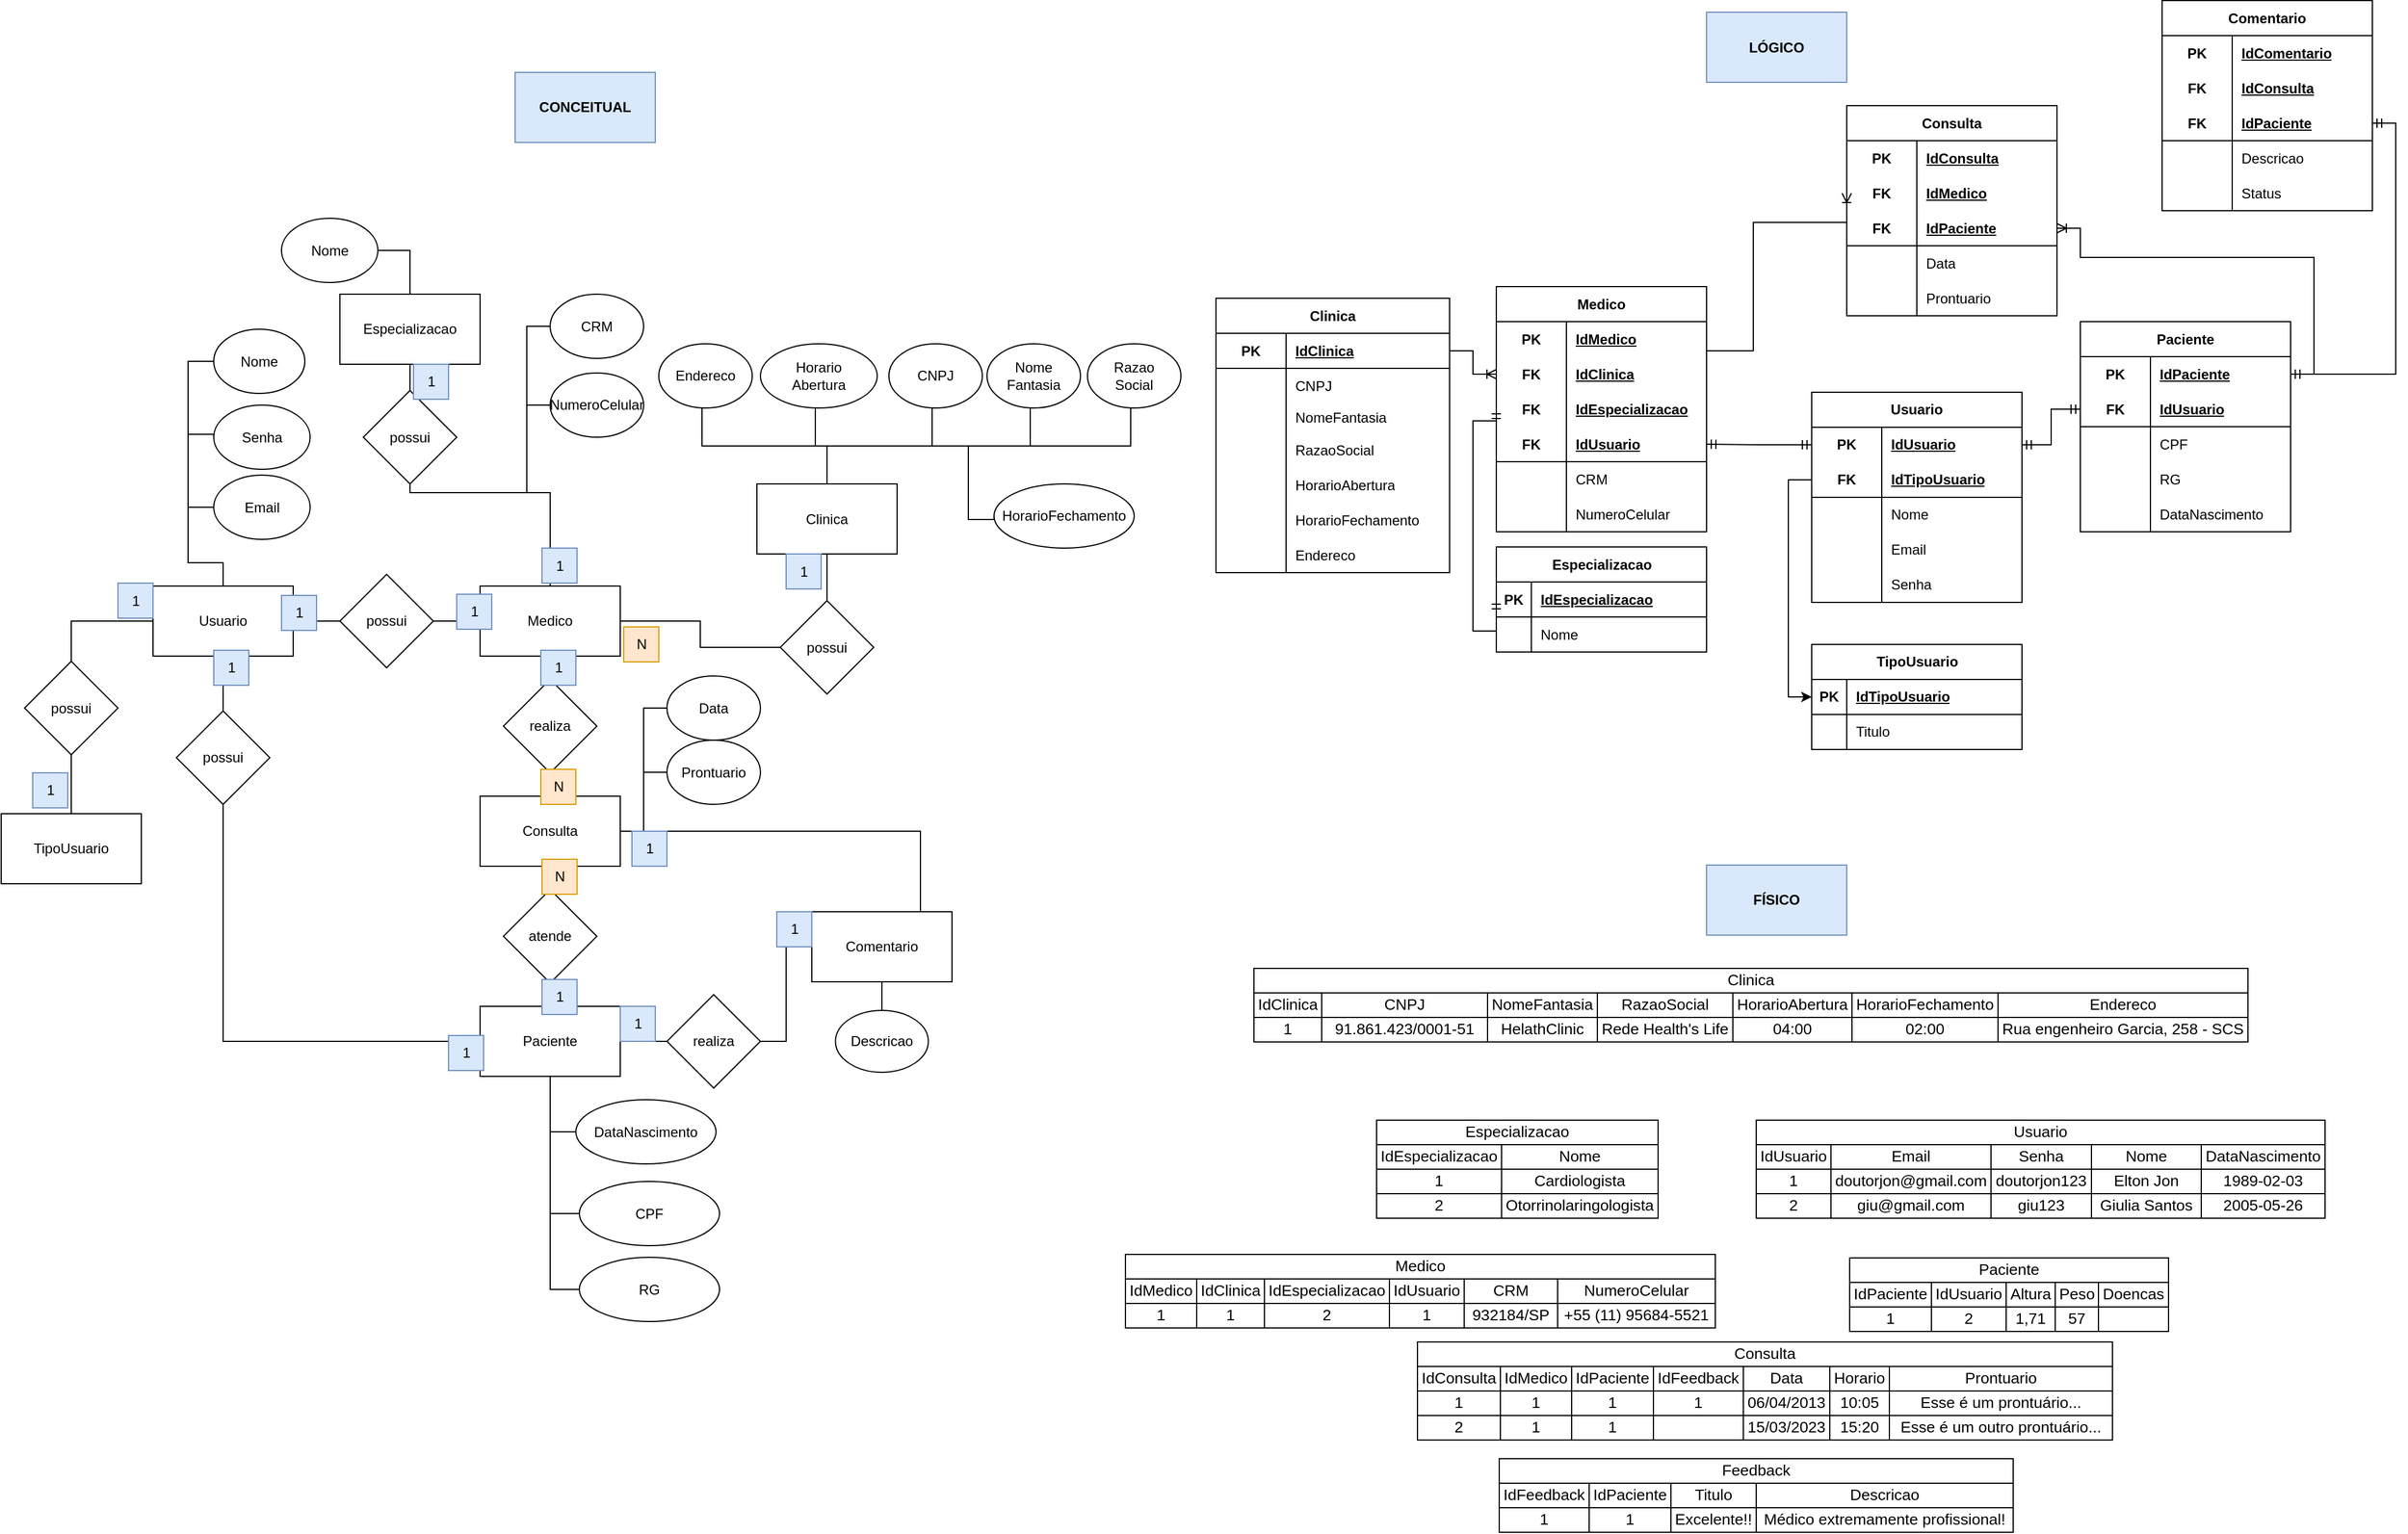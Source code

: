 <mxfile version="22.0.2" type="github">
  <diagram name="Página-1" id="OCWlO0vMXAK2h2BPAs1R">
    <mxGraphModel dx="2022" dy="652" grid="1" gridSize="10" guides="1" tooltips="1" connect="1" arrows="1" fold="1" page="1" pageScale="1" pageWidth="827" pageHeight="1169" math="0" shadow="0">
      <root>
        <mxCell id="0" />
        <mxCell id="1" parent="0" />
        <mxCell id="ZzRJCvI3ul9j_dIxw7IC-1" style="edgeStyle=orthogonalEdgeStyle;rounded=0;orthogonalLoop=1;jettySize=auto;html=1;entryX=0.5;entryY=0;entryDx=0;entryDy=0;endArrow=none;endFill=0;" edge="1" parent="1" source="ZzRJCvI3ul9j_dIxw7IC-8" target="ZzRJCvI3ul9j_dIxw7IC-26">
          <mxGeometry relative="1" as="geometry" />
        </mxCell>
        <mxCell id="ZzRJCvI3ul9j_dIxw7IC-2" style="edgeStyle=orthogonalEdgeStyle;orthogonalLoop=1;jettySize=auto;html=1;entryX=0.5;entryY=1;entryDx=0;entryDy=0;rounded=0;endArrow=none;endFill=0;" edge="1" parent="1" source="ZzRJCvI3ul9j_dIxw7IC-8" target="ZzRJCvI3ul9j_dIxw7IC-64">
          <mxGeometry relative="1" as="geometry">
            <Array as="points">
              <mxPoint x="417" y="500" />
              <mxPoint x="310" y="500" />
              <mxPoint x="310" y="467" />
            </Array>
          </mxGeometry>
        </mxCell>
        <mxCell id="ZzRJCvI3ul9j_dIxw7IC-3" style="edgeStyle=orthogonalEdgeStyle;orthogonalLoop=1;jettySize=auto;html=1;entryX=0.5;entryY=1;entryDx=0;entryDy=0;rounded=0;endArrow=none;endFill=0;exitX=0.5;exitY=0;exitDx=0;exitDy=0;" edge="1" parent="1" source="ZzRJCvI3ul9j_dIxw7IC-8" target="ZzRJCvI3ul9j_dIxw7IC-65">
          <mxGeometry relative="1" as="geometry">
            <mxPoint x="417" y="530" as="sourcePoint" />
            <Array as="points">
              <mxPoint x="417" y="500" />
              <mxPoint x="407" y="500" />
              <mxPoint x="407" y="467" />
            </Array>
          </mxGeometry>
        </mxCell>
        <mxCell id="ZzRJCvI3ul9j_dIxw7IC-4" style="edgeStyle=orthogonalEdgeStyle;orthogonalLoop=1;jettySize=auto;html=1;entryX=0.5;entryY=1;entryDx=0;entryDy=0;rounded=0;endArrow=none;endFill=0;" edge="1" parent="1" source="ZzRJCvI3ul9j_dIxw7IC-8" target="ZzRJCvI3ul9j_dIxw7IC-66">
          <mxGeometry relative="1" as="geometry">
            <Array as="points">
              <mxPoint x="417" y="500" />
              <mxPoint x="507" y="500" />
              <mxPoint x="507" y="467" />
            </Array>
          </mxGeometry>
        </mxCell>
        <mxCell id="ZzRJCvI3ul9j_dIxw7IC-5" style="edgeStyle=orthogonalEdgeStyle;orthogonalLoop=1;jettySize=auto;html=1;entryX=0.5;entryY=1;entryDx=0;entryDy=0;rounded=0;endArrow=none;endFill=0;" edge="1" parent="1" source="ZzRJCvI3ul9j_dIxw7IC-8" target="ZzRJCvI3ul9j_dIxw7IC-67">
          <mxGeometry relative="1" as="geometry">
            <Array as="points">
              <mxPoint x="417" y="500" />
              <mxPoint x="591" y="500" />
              <mxPoint x="591" y="467" />
            </Array>
          </mxGeometry>
        </mxCell>
        <mxCell id="ZzRJCvI3ul9j_dIxw7IC-6" style="edgeStyle=orthogonalEdgeStyle;orthogonalLoop=1;jettySize=auto;html=1;entryX=0.5;entryY=1;entryDx=0;entryDy=0;rounded=0;endArrow=none;endFill=0;" edge="1" parent="1" source="ZzRJCvI3ul9j_dIxw7IC-8" target="ZzRJCvI3ul9j_dIxw7IC-68">
          <mxGeometry relative="1" as="geometry">
            <Array as="points">
              <mxPoint x="417" y="500" />
              <mxPoint x="677" y="500" />
              <mxPoint x="677" y="467" />
            </Array>
          </mxGeometry>
        </mxCell>
        <mxCell id="ZzRJCvI3ul9j_dIxw7IC-7" style="edgeStyle=orthogonalEdgeStyle;rounded=0;orthogonalLoop=1;jettySize=auto;html=1;entryX=0;entryY=0.5;entryDx=0;entryDy=0;endArrow=none;endFill=0;exitX=0.5;exitY=0;exitDx=0;exitDy=0;" edge="1" parent="1" source="ZzRJCvI3ul9j_dIxw7IC-8" target="ZzRJCvI3ul9j_dIxw7IC-202">
          <mxGeometry relative="1" as="geometry">
            <Array as="points">
              <mxPoint x="417" y="500" />
              <mxPoint x="538" y="500" />
              <mxPoint x="538" y="563" />
            </Array>
          </mxGeometry>
        </mxCell>
        <mxCell id="ZzRJCvI3ul9j_dIxw7IC-8" value="Clinica" style="rounded=0;whiteSpace=wrap;html=1;" vertex="1" parent="1">
          <mxGeometry x="357" y="532.5" width="120" height="60" as="geometry" />
        </mxCell>
        <mxCell id="ZzRJCvI3ul9j_dIxw7IC-9" style="edgeStyle=orthogonalEdgeStyle;rounded=0;orthogonalLoop=1;jettySize=auto;html=1;entryX=1;entryY=0.5;entryDx=0;entryDy=0;endArrow=none;endFill=0;" edge="1" parent="1" source="ZzRJCvI3ul9j_dIxw7IC-10" target="ZzRJCvI3ul9j_dIxw7IC-55">
          <mxGeometry relative="1" as="geometry" />
        </mxCell>
        <mxCell id="ZzRJCvI3ul9j_dIxw7IC-10" value="Especializacao" style="rounded=0;whiteSpace=wrap;html=1;" vertex="1" parent="1">
          <mxGeometry y="370" width="120" height="60" as="geometry" />
        </mxCell>
        <mxCell id="ZzRJCvI3ul9j_dIxw7IC-11" style="edgeStyle=orthogonalEdgeStyle;rounded=0;orthogonalLoop=1;jettySize=auto;html=1;entryX=0.5;entryY=0;entryDx=0;entryDy=0;endArrow=none;endFill=0;" edge="1" parent="1" source="ZzRJCvI3ul9j_dIxw7IC-12" target="ZzRJCvI3ul9j_dIxw7IC-16">
          <mxGeometry relative="1" as="geometry" />
        </mxCell>
        <mxCell id="ZzRJCvI3ul9j_dIxw7IC-12" value="realiza" style="rhombus;whiteSpace=wrap;html=1;rounded=0;" vertex="1" parent="1">
          <mxGeometry x="140" y="700" width="80" height="80" as="geometry" />
        </mxCell>
        <mxCell id="ZzRJCvI3ul9j_dIxw7IC-13" style="edgeStyle=orthogonalEdgeStyle;rounded=0;orthogonalLoop=1;jettySize=auto;html=1;entryX=0.5;entryY=0;entryDx=0;entryDy=0;endArrow=none;endFill=0;" edge="1" parent="1" source="ZzRJCvI3ul9j_dIxw7IC-16" target="ZzRJCvI3ul9j_dIxw7IC-36">
          <mxGeometry relative="1" as="geometry" />
        </mxCell>
        <mxCell id="ZzRJCvI3ul9j_dIxw7IC-14" style="edgeStyle=orthogonalEdgeStyle;orthogonalLoop=1;jettySize=auto;html=1;entryX=0;entryY=0.5;entryDx=0;entryDy=0;endArrow=none;endFill=0;rounded=0;" edge="1" parent="1" source="ZzRJCvI3ul9j_dIxw7IC-16" target="ZzRJCvI3ul9j_dIxw7IC-62">
          <mxGeometry relative="1" as="geometry" />
        </mxCell>
        <mxCell id="ZzRJCvI3ul9j_dIxw7IC-15" style="edgeStyle=orthogonalEdgeStyle;orthogonalLoop=1;jettySize=auto;html=1;entryX=0;entryY=0.5;entryDx=0;entryDy=0;endArrow=none;endFill=0;rounded=0;" edge="1" parent="1" source="ZzRJCvI3ul9j_dIxw7IC-16" target="ZzRJCvI3ul9j_dIxw7IC-63">
          <mxGeometry relative="1" as="geometry" />
        </mxCell>
        <mxCell id="ZzRJCvI3ul9j_dIxw7IC-16" value="Consulta" style="rounded=0;whiteSpace=wrap;html=1;" vertex="1" parent="1">
          <mxGeometry x="120" y="800" width="120" height="60" as="geometry" />
        </mxCell>
        <mxCell id="ZzRJCvI3ul9j_dIxw7IC-17" style="edgeStyle=orthogonalEdgeStyle;rounded=0;orthogonalLoop=1;jettySize=auto;html=1;entryX=0;entryY=0.5;entryDx=0;entryDy=0;endArrow=none;endFill=0;" edge="1" parent="1" source="ZzRJCvI3ul9j_dIxw7IC-21" target="ZzRJCvI3ul9j_dIxw7IC-38">
          <mxGeometry relative="1" as="geometry" />
        </mxCell>
        <mxCell id="ZzRJCvI3ul9j_dIxw7IC-18" style="edgeStyle=orthogonalEdgeStyle;rounded=0;orthogonalLoop=1;jettySize=auto;html=1;entryX=0.5;entryY=0;entryDx=0;entryDy=0;endArrow=none;endFill=0;" edge="1" parent="1" source="ZzRJCvI3ul9j_dIxw7IC-21" target="ZzRJCvI3ul9j_dIxw7IC-40">
          <mxGeometry relative="1" as="geometry" />
        </mxCell>
        <mxCell id="ZzRJCvI3ul9j_dIxw7IC-19" style="edgeStyle=orthogonalEdgeStyle;rounded=0;orthogonalLoop=1;jettySize=auto;html=1;entryX=0;entryY=0.5;entryDx=0;entryDy=0;endArrow=none;endFill=0;" edge="1" parent="1" source="ZzRJCvI3ul9j_dIxw7IC-21" target="ZzRJCvI3ul9j_dIxw7IC-58">
          <mxGeometry relative="1" as="geometry">
            <Array as="points">
              <mxPoint x="-100" y="600" />
              <mxPoint x="-130" y="600" />
              <mxPoint x="-130" y="552" />
            </Array>
          </mxGeometry>
        </mxCell>
        <mxCell id="ZzRJCvI3ul9j_dIxw7IC-20" style="edgeStyle=orthogonalEdgeStyle;rounded=0;orthogonalLoop=1;jettySize=auto;html=1;entryX=0;entryY=0.5;entryDx=0;entryDy=0;exitX=0.5;exitY=0;exitDx=0;exitDy=0;endArrow=none;endFill=0;" edge="1" parent="1" source="ZzRJCvI3ul9j_dIxw7IC-21" target="ZzRJCvI3ul9j_dIxw7IC-59">
          <mxGeometry relative="1" as="geometry">
            <Array as="points">
              <mxPoint x="-100" y="600" />
              <mxPoint x="-130" y="600" />
              <mxPoint x="-130" y="490" />
              <mxPoint x="-108" y="490" />
            </Array>
          </mxGeometry>
        </mxCell>
        <mxCell id="ZzRJCvI3ul9j_dIxw7IC-211" style="edgeStyle=orthogonalEdgeStyle;rounded=0;orthogonalLoop=1;jettySize=auto;html=1;entryX=0.5;entryY=0;entryDx=0;entryDy=0;endArrow=none;endFill=0;" edge="1" parent="1" source="ZzRJCvI3ul9j_dIxw7IC-21" target="ZzRJCvI3ul9j_dIxw7IC-210">
          <mxGeometry relative="1" as="geometry" />
        </mxCell>
        <mxCell id="ZzRJCvI3ul9j_dIxw7IC-21" value="Usuario" style="rounded=0;whiteSpace=wrap;html=1;" vertex="1" parent="1">
          <mxGeometry x="-160" y="620" width="120" height="60" as="geometry" />
        </mxCell>
        <mxCell id="ZzRJCvI3ul9j_dIxw7IC-22" style="edgeStyle=orthogonalEdgeStyle;rounded=0;orthogonalLoop=1;jettySize=auto;html=1;entryX=0.5;entryY=0;entryDx=0;entryDy=0;endArrow=none;endFill=0;" edge="1" parent="1" source="ZzRJCvI3ul9j_dIxw7IC-24" target="ZzRJCvI3ul9j_dIxw7IC-12">
          <mxGeometry relative="1" as="geometry" />
        </mxCell>
        <mxCell id="ZzRJCvI3ul9j_dIxw7IC-23" style="edgeStyle=orthogonalEdgeStyle;rounded=0;orthogonalLoop=1;jettySize=auto;html=1;entryX=0.5;entryY=1;entryDx=0;entryDy=0;exitX=0.5;exitY=0;exitDx=0;exitDy=0;endArrow=none;endFill=0;" edge="1" parent="1" source="ZzRJCvI3ul9j_dIxw7IC-24" target="ZzRJCvI3ul9j_dIxw7IC-28">
          <mxGeometry relative="1" as="geometry">
            <Array as="points">
              <mxPoint x="180" y="540" />
              <mxPoint x="60" y="540" />
            </Array>
          </mxGeometry>
        </mxCell>
        <mxCell id="ZzRJCvI3ul9j_dIxw7IC-24" value="Medico" style="rounded=0;whiteSpace=wrap;html=1;" vertex="1" parent="1">
          <mxGeometry x="120" y="620" width="120" height="60" as="geometry" />
        </mxCell>
        <mxCell id="ZzRJCvI3ul9j_dIxw7IC-25" style="edgeStyle=orthogonalEdgeStyle;rounded=0;orthogonalLoop=1;jettySize=auto;html=1;entryX=1;entryY=0.5;entryDx=0;entryDy=0;endArrow=none;endFill=0;" edge="1" parent="1" source="ZzRJCvI3ul9j_dIxw7IC-26" target="ZzRJCvI3ul9j_dIxw7IC-24">
          <mxGeometry relative="1" as="geometry" />
        </mxCell>
        <mxCell id="ZzRJCvI3ul9j_dIxw7IC-26" value="possui" style="rhombus;whiteSpace=wrap;html=1;rounded=0;" vertex="1" parent="1">
          <mxGeometry x="377" y="632.5" width="80" height="80" as="geometry" />
        </mxCell>
        <mxCell id="ZzRJCvI3ul9j_dIxw7IC-27" style="edgeStyle=orthogonalEdgeStyle;rounded=0;orthogonalLoop=1;jettySize=auto;html=1;entryX=0.5;entryY=1;entryDx=0;entryDy=0;endArrow=none;endFill=0;" edge="1" parent="1" source="ZzRJCvI3ul9j_dIxw7IC-28" target="ZzRJCvI3ul9j_dIxw7IC-10">
          <mxGeometry relative="1" as="geometry" />
        </mxCell>
        <mxCell id="ZzRJCvI3ul9j_dIxw7IC-28" value="possui" style="rhombus;whiteSpace=wrap;html=1;rounded=0;" vertex="1" parent="1">
          <mxGeometry x="20" y="452.5" width="80" height="80" as="geometry" />
        </mxCell>
        <mxCell id="ZzRJCvI3ul9j_dIxw7IC-29" style="edgeStyle=orthogonalEdgeStyle;rounded=0;orthogonalLoop=1;jettySize=auto;html=1;entryX=0;entryY=0.5;entryDx=0;entryDy=0;endArrow=none;endFill=0;" edge="1" parent="1" source="ZzRJCvI3ul9j_dIxw7IC-34" target="ZzRJCvI3ul9j_dIxw7IC-56">
          <mxGeometry relative="1" as="geometry" />
        </mxCell>
        <mxCell id="ZzRJCvI3ul9j_dIxw7IC-31" style="edgeStyle=orthogonalEdgeStyle;orthogonalLoop=1;jettySize=auto;html=1;entryX=0;entryY=0.5;entryDx=0;entryDy=0;rounded=0;endArrow=none;endFill=0;" edge="1" parent="1" source="ZzRJCvI3ul9j_dIxw7IC-34" target="ZzRJCvI3ul9j_dIxw7IC-60">
          <mxGeometry relative="1" as="geometry" />
        </mxCell>
        <mxCell id="ZzRJCvI3ul9j_dIxw7IC-32" style="edgeStyle=orthogonalEdgeStyle;orthogonalLoop=1;jettySize=auto;html=1;entryX=0;entryY=0.5;entryDx=0;entryDy=0;rounded=0;endArrow=none;endFill=0;" edge="1" parent="1" source="ZzRJCvI3ul9j_dIxw7IC-34" target="ZzRJCvI3ul9j_dIxw7IC-61">
          <mxGeometry relative="1" as="geometry" />
        </mxCell>
        <mxCell id="ZzRJCvI3ul9j_dIxw7IC-33" style="edgeStyle=orthogonalEdgeStyle;rounded=0;orthogonalLoop=1;jettySize=auto;html=1;entryX=0;entryY=0.5;entryDx=0;entryDy=0;endArrow=none;endFill=0;" edge="1" parent="1" source="ZzRJCvI3ul9j_dIxw7IC-34" target="ZzRJCvI3ul9j_dIxw7IC-184">
          <mxGeometry relative="1" as="geometry" />
        </mxCell>
        <mxCell id="ZzRJCvI3ul9j_dIxw7IC-34" value="Paciente" style="rounded=0;whiteSpace=wrap;html=1;" vertex="1" parent="1">
          <mxGeometry x="120" y="980" width="120" height="60" as="geometry" />
        </mxCell>
        <mxCell id="ZzRJCvI3ul9j_dIxw7IC-35" style="edgeStyle=orthogonalEdgeStyle;rounded=0;orthogonalLoop=1;jettySize=auto;html=1;entryX=0.5;entryY=0;entryDx=0;entryDy=0;endArrow=none;endFill=0;" edge="1" parent="1" source="ZzRJCvI3ul9j_dIxw7IC-36" target="ZzRJCvI3ul9j_dIxw7IC-34">
          <mxGeometry relative="1" as="geometry" />
        </mxCell>
        <mxCell id="ZzRJCvI3ul9j_dIxw7IC-36" value="atende" style="rhombus;whiteSpace=wrap;html=1;rounded=0;" vertex="1" parent="1">
          <mxGeometry x="140" y="880" width="80" height="80" as="geometry" />
        </mxCell>
        <mxCell id="ZzRJCvI3ul9j_dIxw7IC-37" style="edgeStyle=orthogonalEdgeStyle;rounded=0;orthogonalLoop=1;jettySize=auto;html=1;entryX=0;entryY=0.5;entryDx=0;entryDy=0;endArrow=none;endFill=0;" edge="1" parent="1" source="ZzRJCvI3ul9j_dIxw7IC-38" target="ZzRJCvI3ul9j_dIxw7IC-24">
          <mxGeometry relative="1" as="geometry" />
        </mxCell>
        <mxCell id="ZzRJCvI3ul9j_dIxw7IC-38" value="possui" style="rhombus;whiteSpace=wrap;html=1;rounded=0;" vertex="1" parent="1">
          <mxGeometry y="610" width="80" height="80" as="geometry" />
        </mxCell>
        <mxCell id="ZzRJCvI3ul9j_dIxw7IC-39" style="edgeStyle=orthogonalEdgeStyle;rounded=0;orthogonalLoop=1;jettySize=auto;html=1;entryX=0;entryY=0.5;entryDx=0;entryDy=0;exitX=0.5;exitY=1;exitDx=0;exitDy=0;endArrow=none;endFill=0;" edge="1" parent="1" source="ZzRJCvI3ul9j_dIxw7IC-40" target="ZzRJCvI3ul9j_dIxw7IC-34">
          <mxGeometry relative="1" as="geometry">
            <Array as="points">
              <mxPoint x="-100" y="1010" />
            </Array>
          </mxGeometry>
        </mxCell>
        <mxCell id="ZzRJCvI3ul9j_dIxw7IC-40" value="possui" style="rhombus;whiteSpace=wrap;html=1;rounded=0;" vertex="1" parent="1">
          <mxGeometry x="-140" y="727" width="80" height="80" as="geometry" />
        </mxCell>
        <mxCell id="ZzRJCvI3ul9j_dIxw7IC-41" value="1" style="text;html=1;align=center;verticalAlign=middle;resizable=0;points=[];autosize=1;strokeColor=#6c8ebf;fillColor=#dae8fc;rounded=0;" vertex="1" parent="1">
          <mxGeometry x="382" y="592.5" width="30" height="30" as="geometry" />
        </mxCell>
        <mxCell id="ZzRJCvI3ul9j_dIxw7IC-42" value="N" style="text;html=1;align=center;verticalAlign=middle;resizable=0;points=[];autosize=1;strokeColor=#d79b00;fillColor=#ffe6cc;rounded=0;" vertex="1" parent="1">
          <mxGeometry x="243" y="655" width="30" height="30" as="geometry" />
        </mxCell>
        <mxCell id="ZzRJCvI3ul9j_dIxw7IC-43" style="edgeStyle=orthogonalEdgeStyle;rounded=0;orthogonalLoop=1;jettySize=auto;html=1;entryX=0;entryY=0.5;entryDx=0;entryDy=0;endArrow=none;endFill=0;" edge="1" parent="1" source="ZzRJCvI3ul9j_dIxw7IC-45" target="ZzRJCvI3ul9j_dIxw7IC-203">
          <mxGeometry relative="1" as="geometry">
            <Array as="points">
              <mxPoint x="180" y="540" />
              <mxPoint x="160" y="540" />
              <mxPoint x="160" y="398" />
            </Array>
          </mxGeometry>
        </mxCell>
        <mxCell id="ZzRJCvI3ul9j_dIxw7IC-44" style="edgeStyle=orthogonalEdgeStyle;rounded=0;orthogonalLoop=1;jettySize=auto;html=1;entryX=0;entryY=0.5;entryDx=0;entryDy=0;endArrow=none;endFill=0;" edge="1" parent="1" source="ZzRJCvI3ul9j_dIxw7IC-45" target="ZzRJCvI3ul9j_dIxw7IC-204">
          <mxGeometry relative="1" as="geometry">
            <Array as="points">
              <mxPoint x="180" y="540" />
              <mxPoint x="160" y="540" />
              <mxPoint x="160" y="465" />
            </Array>
          </mxGeometry>
        </mxCell>
        <mxCell id="ZzRJCvI3ul9j_dIxw7IC-45" value="1" style="text;html=1;align=center;verticalAlign=middle;resizable=0;points=[];autosize=1;strokeColor=#6c8ebf;fillColor=#dae8fc;rounded=0;" vertex="1" parent="1">
          <mxGeometry x="173" y="587.5" width="30" height="30" as="geometry" />
        </mxCell>
        <mxCell id="ZzRJCvI3ul9j_dIxw7IC-46" value="1" style="text;html=1;align=center;verticalAlign=middle;resizable=0;points=[];autosize=1;strokeColor=#6c8ebf;fillColor=#dae8fc;rounded=0;" vertex="1" parent="1">
          <mxGeometry x="63" y="430" width="30" height="30" as="geometry" />
        </mxCell>
        <mxCell id="ZzRJCvI3ul9j_dIxw7IC-47" value="1" style="text;html=1;align=center;verticalAlign=middle;resizable=0;points=[];autosize=1;strokeColor=#6c8ebf;fillColor=#dae8fc;rounded=0;" vertex="1" parent="1">
          <mxGeometry x="172" y="675" width="30" height="30" as="geometry" />
        </mxCell>
        <mxCell id="ZzRJCvI3ul9j_dIxw7IC-48" value="N" style="text;html=1;align=center;verticalAlign=middle;resizable=0;points=[];autosize=1;strokeColor=#d79b00;fillColor=#ffe6cc;rounded=0;" vertex="1" parent="1">
          <mxGeometry x="172" y="777" width="30" height="30" as="geometry" />
        </mxCell>
        <mxCell id="ZzRJCvI3ul9j_dIxw7IC-49" value="N" style="text;html=1;align=center;verticalAlign=middle;resizable=0;points=[];autosize=1;strokeColor=#d79b00;fillColor=#ffe6cc;rounded=0;" vertex="1" parent="1">
          <mxGeometry x="173" y="854" width="30" height="30" as="geometry" />
        </mxCell>
        <mxCell id="ZzRJCvI3ul9j_dIxw7IC-50" value="1" style="text;html=1;align=center;verticalAlign=middle;resizable=0;points=[];autosize=1;strokeColor=#6c8ebf;fillColor=#dae8fc;rounded=0;" vertex="1" parent="1">
          <mxGeometry x="173" y="957" width="30" height="30" as="geometry" />
        </mxCell>
        <mxCell id="ZzRJCvI3ul9j_dIxw7IC-51" value="1" style="text;html=1;align=center;verticalAlign=middle;resizable=0;points=[];autosize=1;strokeColor=#6c8ebf;fillColor=#dae8fc;rounded=0;" vertex="1" parent="1">
          <mxGeometry x="-50" y="628" width="30" height="30" as="geometry" />
        </mxCell>
        <mxCell id="ZzRJCvI3ul9j_dIxw7IC-52" value="1" style="text;html=1;align=center;verticalAlign=middle;resizable=0;points=[];autosize=1;strokeColor=#6c8ebf;fillColor=#dae8fc;rounded=0;" vertex="1" parent="1">
          <mxGeometry x="100" y="627" width="30" height="30" as="geometry" />
        </mxCell>
        <mxCell id="ZzRJCvI3ul9j_dIxw7IC-53" value="1" style="text;html=1;align=center;verticalAlign=middle;resizable=0;points=[];autosize=1;strokeColor=#6c8ebf;fillColor=#dae8fc;rounded=0;" vertex="1" parent="1">
          <mxGeometry x="-108" y="675" width="30" height="30" as="geometry" />
        </mxCell>
        <mxCell id="ZzRJCvI3ul9j_dIxw7IC-54" value="1" style="text;html=1;align=center;verticalAlign=middle;resizable=0;points=[];autosize=1;strokeColor=#6c8ebf;fillColor=#dae8fc;rounded=0;" vertex="1" parent="1">
          <mxGeometry x="93" y="1005" width="30" height="30" as="geometry" />
        </mxCell>
        <mxCell id="ZzRJCvI3ul9j_dIxw7IC-55" value="Nome" style="ellipse;whiteSpace=wrap;html=1;rounded=0;" vertex="1" parent="1">
          <mxGeometry x="-50" y="305" width="82.5" height="55" as="geometry" />
        </mxCell>
        <mxCell id="ZzRJCvI3ul9j_dIxw7IC-56" value="DataNascimento" style="ellipse;whiteSpace=wrap;html=1;rounded=0;" vertex="1" parent="1">
          <mxGeometry x="202" y="1060" width="120" height="55" as="geometry" />
        </mxCell>
        <mxCell id="ZzRJCvI3ul9j_dIxw7IC-58" value="Email" style="ellipse;whiteSpace=wrap;html=1;rounded=0;" vertex="1" parent="1">
          <mxGeometry x="-108" y="525" width="82.5" height="55" as="geometry" />
        </mxCell>
        <mxCell id="ZzRJCvI3ul9j_dIxw7IC-59" value="Senha" style="ellipse;whiteSpace=wrap;html=1;rounded=0;" vertex="1" parent="1">
          <mxGeometry x="-108" y="465" width="82.5" height="55" as="geometry" />
        </mxCell>
        <mxCell id="ZzRJCvI3ul9j_dIxw7IC-60" value="CPF" style="ellipse;whiteSpace=wrap;html=1;rounded=0;" vertex="1" parent="1">
          <mxGeometry x="205" y="1130" width="120" height="55" as="geometry" />
        </mxCell>
        <mxCell id="ZzRJCvI3ul9j_dIxw7IC-61" value="RG" style="ellipse;whiteSpace=wrap;html=1;rounded=0;" vertex="1" parent="1">
          <mxGeometry x="205" y="1195" width="120" height="55" as="geometry" />
        </mxCell>
        <mxCell id="ZzRJCvI3ul9j_dIxw7IC-62" value="Data" style="ellipse;whiteSpace=wrap;html=1;rounded=0;" vertex="1" parent="1">
          <mxGeometry x="280" y="697" width="80" height="55" as="geometry" />
        </mxCell>
        <mxCell id="ZzRJCvI3ul9j_dIxw7IC-63" value="Prontuario" style="ellipse;whiteSpace=wrap;html=1;rounded=0;" vertex="1" parent="1">
          <mxGeometry x="280" y="752" width="80" height="55" as="geometry" />
        </mxCell>
        <mxCell id="ZzRJCvI3ul9j_dIxw7IC-64" value="Endereco" style="ellipse;whiteSpace=wrap;html=1;rounded=0;" vertex="1" parent="1">
          <mxGeometry x="273" y="412.5" width="80" height="55" as="geometry" />
        </mxCell>
        <mxCell id="ZzRJCvI3ul9j_dIxw7IC-65" value="Horario&lt;br&gt;Abertura" style="ellipse;whiteSpace=wrap;html=1;rounded=0;" vertex="1" parent="1">
          <mxGeometry x="360" y="412.5" width="100" height="55" as="geometry" />
        </mxCell>
        <mxCell id="ZzRJCvI3ul9j_dIxw7IC-66" value="CNPJ" style="ellipse;whiteSpace=wrap;html=1;rounded=0;" vertex="1" parent="1">
          <mxGeometry x="470" y="412.5" width="80" height="55" as="geometry" />
        </mxCell>
        <mxCell id="ZzRJCvI3ul9j_dIxw7IC-67" value="Nome&lt;br&gt;Fantasia" style="ellipse;whiteSpace=wrap;html=1;rounded=0;" vertex="1" parent="1">
          <mxGeometry x="554" y="412.5" width="80" height="55" as="geometry" />
        </mxCell>
        <mxCell id="ZzRJCvI3ul9j_dIxw7IC-68" value="Razao&lt;br&gt;Social" style="ellipse;whiteSpace=wrap;html=1;rounded=0;" vertex="1" parent="1">
          <mxGeometry x="640" y="412.5" width="80" height="55" as="geometry" />
        </mxCell>
        <mxCell id="ZzRJCvI3ul9j_dIxw7IC-69" value="Clinica" style="shape=table;startSize=30;container=1;collapsible=1;childLayout=tableLayout;fixedRows=1;rowLines=0;fontStyle=1;align=center;resizeLast=1;html=1;whiteSpace=wrap;rounded=0;" vertex="1" parent="1">
          <mxGeometry x="750" y="373.5" width="200" height="235" as="geometry" />
        </mxCell>
        <mxCell id="ZzRJCvI3ul9j_dIxw7IC-70" value="" style="shape=tableRow;horizontal=0;startSize=0;swimlaneHead=0;swimlaneBody=0;fillColor=none;collapsible=0;dropTarget=0;points=[[0,0.5],[1,0.5]];portConstraint=eastwest;top=0;left=0;right=0;bottom=1;html=1;rounded=0;" vertex="1" parent="ZzRJCvI3ul9j_dIxw7IC-69">
          <mxGeometry y="30" width="200" height="30" as="geometry" />
        </mxCell>
        <mxCell id="ZzRJCvI3ul9j_dIxw7IC-71" value="PK" style="shape=partialRectangle;connectable=0;fillColor=none;top=0;left=0;bottom=0;right=0;fontStyle=1;overflow=hidden;html=1;whiteSpace=wrap;rounded=0;" vertex="1" parent="ZzRJCvI3ul9j_dIxw7IC-70">
          <mxGeometry width="60" height="30" as="geometry">
            <mxRectangle width="60" height="30" as="alternateBounds" />
          </mxGeometry>
        </mxCell>
        <mxCell id="ZzRJCvI3ul9j_dIxw7IC-72" value="IdClinica" style="shape=partialRectangle;connectable=0;fillColor=none;top=0;left=0;bottom=0;right=0;align=left;spacingLeft=6;fontStyle=5;overflow=hidden;html=1;whiteSpace=wrap;rounded=0;" vertex="1" parent="ZzRJCvI3ul9j_dIxw7IC-70">
          <mxGeometry x="60" width="140" height="30" as="geometry">
            <mxRectangle width="140" height="30" as="alternateBounds" />
          </mxGeometry>
        </mxCell>
        <mxCell id="ZzRJCvI3ul9j_dIxw7IC-73" value="" style="shape=tableRow;horizontal=0;startSize=0;swimlaneHead=0;swimlaneBody=0;fillColor=none;collapsible=0;dropTarget=0;points=[[0,0.5],[1,0.5]];portConstraint=eastwest;top=0;left=0;right=0;bottom=0;html=1;rounded=0;" vertex="1" parent="ZzRJCvI3ul9j_dIxw7IC-69">
          <mxGeometry y="60" width="200" height="30" as="geometry" />
        </mxCell>
        <mxCell id="ZzRJCvI3ul9j_dIxw7IC-74" value="" style="shape=partialRectangle;connectable=0;fillColor=none;top=0;left=0;bottom=0;right=0;editable=1;overflow=hidden;html=1;whiteSpace=wrap;rounded=0;" vertex="1" parent="ZzRJCvI3ul9j_dIxw7IC-73">
          <mxGeometry width="60" height="30" as="geometry">
            <mxRectangle width="60" height="30" as="alternateBounds" />
          </mxGeometry>
        </mxCell>
        <mxCell id="ZzRJCvI3ul9j_dIxw7IC-75" value="CNPJ" style="shape=partialRectangle;connectable=0;fillColor=none;top=0;left=0;bottom=0;right=0;align=left;spacingLeft=6;overflow=hidden;html=1;whiteSpace=wrap;rounded=0;" vertex="1" parent="ZzRJCvI3ul9j_dIxw7IC-73">
          <mxGeometry x="60" width="140" height="30" as="geometry">
            <mxRectangle width="140" height="30" as="alternateBounds" />
          </mxGeometry>
        </mxCell>
        <mxCell id="ZzRJCvI3ul9j_dIxw7IC-76" value="" style="shape=tableRow;horizontal=0;startSize=0;swimlaneHead=0;swimlaneBody=0;fillColor=none;collapsible=0;dropTarget=0;points=[[0,0.5],[1,0.5]];portConstraint=eastwest;top=0;left=0;right=0;bottom=0;html=1;rounded=0;" vertex="1" parent="ZzRJCvI3ul9j_dIxw7IC-69">
          <mxGeometry y="90" width="200" height="25" as="geometry" />
        </mxCell>
        <mxCell id="ZzRJCvI3ul9j_dIxw7IC-77" value="" style="shape=partialRectangle;connectable=0;fillColor=none;top=0;left=0;bottom=0;right=0;editable=1;overflow=hidden;html=1;whiteSpace=wrap;rounded=0;" vertex="1" parent="ZzRJCvI3ul9j_dIxw7IC-76">
          <mxGeometry width="60" height="25" as="geometry">
            <mxRectangle width="60" height="25" as="alternateBounds" />
          </mxGeometry>
        </mxCell>
        <mxCell id="ZzRJCvI3ul9j_dIxw7IC-78" value="NomeFantasia" style="shape=partialRectangle;connectable=0;fillColor=none;top=0;left=0;bottom=0;right=0;align=left;spacingLeft=6;overflow=hidden;html=1;whiteSpace=wrap;rounded=0;" vertex="1" parent="ZzRJCvI3ul9j_dIxw7IC-76">
          <mxGeometry x="60" width="140" height="25" as="geometry">
            <mxRectangle width="140" height="25" as="alternateBounds" />
          </mxGeometry>
        </mxCell>
        <mxCell id="ZzRJCvI3ul9j_dIxw7IC-79" style="shape=tableRow;horizontal=0;startSize=0;swimlaneHead=0;swimlaneBody=0;fillColor=none;collapsible=0;dropTarget=0;points=[[0,0.5],[1,0.5]];portConstraint=eastwest;top=0;left=0;right=0;bottom=0;html=1;rounded=0;" vertex="1" parent="ZzRJCvI3ul9j_dIxw7IC-69">
          <mxGeometry y="115" width="200" height="30" as="geometry" />
        </mxCell>
        <mxCell id="ZzRJCvI3ul9j_dIxw7IC-80" style="shape=partialRectangle;connectable=0;fillColor=none;top=0;left=0;bottom=0;right=0;editable=1;overflow=hidden;html=1;whiteSpace=wrap;rounded=0;" vertex="1" parent="ZzRJCvI3ul9j_dIxw7IC-79">
          <mxGeometry width="60" height="30" as="geometry">
            <mxRectangle width="60" height="30" as="alternateBounds" />
          </mxGeometry>
        </mxCell>
        <mxCell id="ZzRJCvI3ul9j_dIxw7IC-81" value="RazaoSocial" style="shape=partialRectangle;connectable=0;fillColor=none;top=0;left=0;bottom=0;right=0;align=left;spacingLeft=6;overflow=hidden;html=1;whiteSpace=wrap;rounded=0;" vertex="1" parent="ZzRJCvI3ul9j_dIxw7IC-79">
          <mxGeometry x="60" width="140" height="30" as="geometry">
            <mxRectangle width="140" height="30" as="alternateBounds" />
          </mxGeometry>
        </mxCell>
        <mxCell id="ZzRJCvI3ul9j_dIxw7IC-82" style="shape=tableRow;horizontal=0;startSize=0;swimlaneHead=0;swimlaneBody=0;fillColor=none;collapsible=0;dropTarget=0;points=[[0,0.5],[1,0.5]];portConstraint=eastwest;top=0;left=0;right=0;bottom=0;html=1;rounded=0;" vertex="1" parent="ZzRJCvI3ul9j_dIxw7IC-69">
          <mxGeometry y="145" width="200" height="30" as="geometry" />
        </mxCell>
        <mxCell id="ZzRJCvI3ul9j_dIxw7IC-83" style="shape=partialRectangle;connectable=0;fillColor=none;top=0;left=0;bottom=0;right=0;editable=1;overflow=hidden;html=1;whiteSpace=wrap;rounded=0;" vertex="1" parent="ZzRJCvI3ul9j_dIxw7IC-82">
          <mxGeometry width="60" height="30" as="geometry">
            <mxRectangle width="60" height="30" as="alternateBounds" />
          </mxGeometry>
        </mxCell>
        <mxCell id="ZzRJCvI3ul9j_dIxw7IC-84" value="HorarioAbertura" style="shape=partialRectangle;connectable=0;fillColor=none;top=0;left=0;bottom=0;right=0;align=left;spacingLeft=6;overflow=hidden;html=1;whiteSpace=wrap;rounded=0;" vertex="1" parent="ZzRJCvI3ul9j_dIxw7IC-82">
          <mxGeometry x="60" width="140" height="30" as="geometry">
            <mxRectangle width="140" height="30" as="alternateBounds" />
          </mxGeometry>
        </mxCell>
        <mxCell id="ZzRJCvI3ul9j_dIxw7IC-85" style="shape=tableRow;horizontal=0;startSize=0;swimlaneHead=0;swimlaneBody=0;fillColor=none;collapsible=0;dropTarget=0;points=[[0,0.5],[1,0.5]];portConstraint=eastwest;top=0;left=0;right=0;bottom=0;html=1;rounded=0;" vertex="1" parent="ZzRJCvI3ul9j_dIxw7IC-69">
          <mxGeometry y="175" width="200" height="30" as="geometry" />
        </mxCell>
        <mxCell id="ZzRJCvI3ul9j_dIxw7IC-86" style="shape=partialRectangle;connectable=0;fillColor=none;top=0;left=0;bottom=0;right=0;editable=1;overflow=hidden;html=1;whiteSpace=wrap;rounded=0;" vertex="1" parent="ZzRJCvI3ul9j_dIxw7IC-85">
          <mxGeometry width="60" height="30" as="geometry">
            <mxRectangle width="60" height="30" as="alternateBounds" />
          </mxGeometry>
        </mxCell>
        <mxCell id="ZzRJCvI3ul9j_dIxw7IC-87" value="HorarioFechamento" style="shape=partialRectangle;connectable=0;fillColor=none;top=0;left=0;bottom=0;right=0;align=left;spacingLeft=6;overflow=hidden;html=1;whiteSpace=wrap;rounded=0;" vertex="1" parent="ZzRJCvI3ul9j_dIxw7IC-85">
          <mxGeometry x="60" width="140" height="30" as="geometry">
            <mxRectangle width="140" height="30" as="alternateBounds" />
          </mxGeometry>
        </mxCell>
        <mxCell id="ZzRJCvI3ul9j_dIxw7IC-88" style="shape=tableRow;horizontal=0;startSize=0;swimlaneHead=0;swimlaneBody=0;fillColor=none;collapsible=0;dropTarget=0;points=[[0,0.5],[1,0.5]];portConstraint=eastwest;top=0;left=0;right=0;bottom=0;html=1;rounded=0;" vertex="1" parent="ZzRJCvI3ul9j_dIxw7IC-69">
          <mxGeometry y="205" width="200" height="30" as="geometry" />
        </mxCell>
        <mxCell id="ZzRJCvI3ul9j_dIxw7IC-89" style="shape=partialRectangle;connectable=0;fillColor=none;top=0;left=0;bottom=0;right=0;editable=1;overflow=hidden;html=1;whiteSpace=wrap;rounded=0;" vertex="1" parent="ZzRJCvI3ul9j_dIxw7IC-88">
          <mxGeometry width="60" height="30" as="geometry">
            <mxRectangle width="60" height="30" as="alternateBounds" />
          </mxGeometry>
        </mxCell>
        <mxCell id="ZzRJCvI3ul9j_dIxw7IC-90" value="Endereco" style="shape=partialRectangle;connectable=0;fillColor=none;top=0;left=0;bottom=0;right=0;align=left;spacingLeft=6;overflow=hidden;html=1;whiteSpace=wrap;rounded=0;" vertex="1" parent="ZzRJCvI3ul9j_dIxw7IC-88">
          <mxGeometry x="60" width="140" height="30" as="geometry">
            <mxRectangle width="140" height="30" as="alternateBounds" />
          </mxGeometry>
        </mxCell>
        <mxCell id="ZzRJCvI3ul9j_dIxw7IC-91" value="Medico" style="shape=table;startSize=30;container=1;collapsible=1;childLayout=tableLayout;fixedRows=1;rowLines=0;fontStyle=1;align=center;resizeLast=1;html=1;whiteSpace=wrap;rounded=0;" vertex="1" parent="1">
          <mxGeometry x="990" y="363.5" width="180" height="210" as="geometry" />
        </mxCell>
        <mxCell id="ZzRJCvI3ul9j_dIxw7IC-92" value="" style="shape=tableRow;horizontal=0;startSize=0;swimlaneHead=0;swimlaneBody=0;fillColor=none;collapsible=0;dropTarget=0;points=[[0,0.5],[1,0.5]];portConstraint=eastwest;top=0;left=0;right=0;bottom=0;html=1;rounded=0;" vertex="1" parent="ZzRJCvI3ul9j_dIxw7IC-91">
          <mxGeometry y="30" width="180" height="30" as="geometry" />
        </mxCell>
        <mxCell id="ZzRJCvI3ul9j_dIxw7IC-93" value="PK" style="shape=partialRectangle;connectable=0;fillColor=none;top=0;left=0;bottom=0;right=0;fontStyle=1;overflow=hidden;html=1;whiteSpace=wrap;rounded=0;" vertex="1" parent="ZzRJCvI3ul9j_dIxw7IC-92">
          <mxGeometry width="60" height="30" as="geometry">
            <mxRectangle width="60" height="30" as="alternateBounds" />
          </mxGeometry>
        </mxCell>
        <mxCell id="ZzRJCvI3ul9j_dIxw7IC-94" value="IdMedico" style="shape=partialRectangle;connectable=0;fillColor=none;top=0;left=0;bottom=0;right=0;align=left;spacingLeft=6;fontStyle=5;overflow=hidden;html=1;whiteSpace=wrap;rounded=0;" vertex="1" parent="ZzRJCvI3ul9j_dIxw7IC-92">
          <mxGeometry x="60" width="120" height="30" as="geometry">
            <mxRectangle width="120" height="30" as="alternateBounds" />
          </mxGeometry>
        </mxCell>
        <mxCell id="ZzRJCvI3ul9j_dIxw7IC-95" value="" style="shape=tableRow;horizontal=0;startSize=0;swimlaneHead=0;swimlaneBody=0;fillColor=none;collapsible=0;dropTarget=0;points=[[0,0.5],[1,0.5]];portConstraint=eastwest;top=0;left=0;right=0;bottom=0;html=1;rounded=0;" vertex="1" parent="ZzRJCvI3ul9j_dIxw7IC-91">
          <mxGeometry y="60" width="180" height="30" as="geometry" />
        </mxCell>
        <mxCell id="ZzRJCvI3ul9j_dIxw7IC-96" value="FK" style="shape=partialRectangle;connectable=0;fillColor=none;top=0;left=0;bottom=0;right=0;fontStyle=1;overflow=hidden;html=1;whiteSpace=wrap;rounded=0;" vertex="1" parent="ZzRJCvI3ul9j_dIxw7IC-95">
          <mxGeometry width="60" height="30" as="geometry">
            <mxRectangle width="60" height="30" as="alternateBounds" />
          </mxGeometry>
        </mxCell>
        <mxCell id="ZzRJCvI3ul9j_dIxw7IC-97" value="IdClinica" style="shape=partialRectangle;connectable=0;fillColor=none;top=0;left=0;bottom=0;right=0;align=left;spacingLeft=6;fontStyle=5;overflow=hidden;html=1;whiteSpace=wrap;rounded=0;" vertex="1" parent="ZzRJCvI3ul9j_dIxw7IC-95">
          <mxGeometry x="60" width="120" height="30" as="geometry">
            <mxRectangle width="120" height="30" as="alternateBounds" />
          </mxGeometry>
        </mxCell>
        <mxCell id="ZzRJCvI3ul9j_dIxw7IC-98" value="" style="shape=tableRow;horizontal=0;startSize=0;swimlaneHead=0;swimlaneBody=0;fillColor=none;collapsible=0;dropTarget=0;points=[[0,0.5],[1,0.5]];portConstraint=eastwest;top=0;left=0;right=0;bottom=0;html=1;rounded=0;" vertex="1" parent="ZzRJCvI3ul9j_dIxw7IC-91">
          <mxGeometry y="90" width="180" height="30" as="geometry" />
        </mxCell>
        <mxCell id="ZzRJCvI3ul9j_dIxw7IC-99" value="FK" style="shape=partialRectangle;connectable=0;fillColor=none;top=0;left=0;bottom=0;right=0;fontStyle=1;overflow=hidden;html=1;whiteSpace=wrap;rounded=0;" vertex="1" parent="ZzRJCvI3ul9j_dIxw7IC-98">
          <mxGeometry width="60" height="30" as="geometry">
            <mxRectangle width="60" height="30" as="alternateBounds" />
          </mxGeometry>
        </mxCell>
        <mxCell id="ZzRJCvI3ul9j_dIxw7IC-100" value="IdEspecializacao" style="shape=partialRectangle;connectable=0;fillColor=none;top=0;left=0;bottom=0;right=0;align=left;spacingLeft=6;fontStyle=5;overflow=hidden;html=1;whiteSpace=wrap;rounded=0;" vertex="1" parent="ZzRJCvI3ul9j_dIxw7IC-98">
          <mxGeometry x="60" width="120" height="30" as="geometry">
            <mxRectangle width="120" height="30" as="alternateBounds" />
          </mxGeometry>
        </mxCell>
        <mxCell id="ZzRJCvI3ul9j_dIxw7IC-101" value="" style="shape=tableRow;horizontal=0;startSize=0;swimlaneHead=0;swimlaneBody=0;fillColor=none;collapsible=0;dropTarget=0;points=[[0,0.5],[1,0.5]];portConstraint=eastwest;top=0;left=0;right=0;bottom=1;html=1;rounded=0;" vertex="1" parent="ZzRJCvI3ul9j_dIxw7IC-91">
          <mxGeometry y="120" width="180" height="30" as="geometry" />
        </mxCell>
        <mxCell id="ZzRJCvI3ul9j_dIxw7IC-102" value="FK" style="shape=partialRectangle;connectable=0;fillColor=none;top=0;left=0;bottom=0;right=0;fontStyle=1;overflow=hidden;html=1;whiteSpace=wrap;rounded=0;" vertex="1" parent="ZzRJCvI3ul9j_dIxw7IC-101">
          <mxGeometry width="60" height="30" as="geometry">
            <mxRectangle width="60" height="30" as="alternateBounds" />
          </mxGeometry>
        </mxCell>
        <mxCell id="ZzRJCvI3ul9j_dIxw7IC-103" value="IdUsuario" style="shape=partialRectangle;connectable=0;fillColor=none;top=0;left=0;bottom=0;right=0;align=left;spacingLeft=6;fontStyle=5;overflow=hidden;html=1;whiteSpace=wrap;rounded=0;" vertex="1" parent="ZzRJCvI3ul9j_dIxw7IC-101">
          <mxGeometry x="60" width="120" height="30" as="geometry">
            <mxRectangle width="120" height="30" as="alternateBounds" />
          </mxGeometry>
        </mxCell>
        <mxCell id="ZzRJCvI3ul9j_dIxw7IC-104" value="" style="shape=tableRow;horizontal=0;startSize=0;swimlaneHead=0;swimlaneBody=0;fillColor=none;collapsible=0;dropTarget=0;points=[[0,0.5],[1,0.5]];portConstraint=eastwest;top=0;left=0;right=0;bottom=0;html=1;rounded=0;" vertex="1" parent="ZzRJCvI3ul9j_dIxw7IC-91">
          <mxGeometry y="150" width="180" height="30" as="geometry" />
        </mxCell>
        <mxCell id="ZzRJCvI3ul9j_dIxw7IC-105" value="" style="shape=partialRectangle;connectable=0;fillColor=none;top=0;left=0;bottom=0;right=0;editable=1;overflow=hidden;html=1;whiteSpace=wrap;rounded=0;" vertex="1" parent="ZzRJCvI3ul9j_dIxw7IC-104">
          <mxGeometry width="60" height="30" as="geometry">
            <mxRectangle width="60" height="30" as="alternateBounds" />
          </mxGeometry>
        </mxCell>
        <mxCell id="ZzRJCvI3ul9j_dIxw7IC-106" value="CRM" style="shape=partialRectangle;connectable=0;fillColor=none;top=0;left=0;bottom=0;right=0;align=left;spacingLeft=6;overflow=hidden;html=1;whiteSpace=wrap;rounded=0;" vertex="1" parent="ZzRJCvI3ul9j_dIxw7IC-104">
          <mxGeometry x="60" width="120" height="30" as="geometry">
            <mxRectangle width="120" height="30" as="alternateBounds" />
          </mxGeometry>
        </mxCell>
        <mxCell id="ZzRJCvI3ul9j_dIxw7IC-107" value="" style="shape=tableRow;horizontal=0;startSize=0;swimlaneHead=0;swimlaneBody=0;fillColor=none;collapsible=0;dropTarget=0;points=[[0,0.5],[1,0.5]];portConstraint=eastwest;top=0;left=0;right=0;bottom=0;html=1;rounded=0;" vertex="1" parent="ZzRJCvI3ul9j_dIxw7IC-91">
          <mxGeometry y="180" width="180" height="30" as="geometry" />
        </mxCell>
        <mxCell id="ZzRJCvI3ul9j_dIxw7IC-108" value="" style="shape=partialRectangle;connectable=0;fillColor=none;top=0;left=0;bottom=0;right=0;editable=1;overflow=hidden;html=1;whiteSpace=wrap;rounded=0;" vertex="1" parent="ZzRJCvI3ul9j_dIxw7IC-107">
          <mxGeometry width="60" height="30" as="geometry">
            <mxRectangle width="60" height="30" as="alternateBounds" />
          </mxGeometry>
        </mxCell>
        <mxCell id="ZzRJCvI3ul9j_dIxw7IC-109" value="NumeroCelular" style="shape=partialRectangle;connectable=0;fillColor=none;top=0;left=0;bottom=0;right=0;align=left;spacingLeft=6;overflow=hidden;html=1;whiteSpace=wrap;rounded=0;" vertex="1" parent="ZzRJCvI3ul9j_dIxw7IC-107">
          <mxGeometry x="60" width="120" height="30" as="geometry">
            <mxRectangle width="120" height="30" as="alternateBounds" />
          </mxGeometry>
        </mxCell>
        <mxCell id="ZzRJCvI3ul9j_dIxw7IC-110" style="edgeStyle=orthogonalEdgeStyle;orthogonalLoop=1;jettySize=auto;html=1;entryX=0;entryY=0.5;entryDx=0;entryDy=0;endArrow=ERoneToMany;endFill=0;rounded=0;" edge="1" parent="1" source="ZzRJCvI3ul9j_dIxw7IC-70" target="ZzRJCvI3ul9j_dIxw7IC-95">
          <mxGeometry relative="1" as="geometry" />
        </mxCell>
        <mxCell id="ZzRJCvI3ul9j_dIxw7IC-111" value="Especializacao" style="shape=table;startSize=30;container=1;collapsible=1;childLayout=tableLayout;fixedRows=1;rowLines=0;fontStyle=1;align=center;resizeLast=1;html=1;rounded=0;" vertex="1" parent="1">
          <mxGeometry x="990" y="586.5" width="180" height="90" as="geometry" />
        </mxCell>
        <mxCell id="ZzRJCvI3ul9j_dIxw7IC-112" value="" style="shape=tableRow;horizontal=0;startSize=0;swimlaneHead=0;swimlaneBody=0;fillColor=none;collapsible=0;dropTarget=0;points=[[0,0.5],[1,0.5]];portConstraint=eastwest;top=0;left=0;right=0;bottom=1;rounded=0;" vertex="1" parent="ZzRJCvI3ul9j_dIxw7IC-111">
          <mxGeometry y="30" width="180" height="30" as="geometry" />
        </mxCell>
        <mxCell id="ZzRJCvI3ul9j_dIxw7IC-113" value="PK" style="shape=partialRectangle;connectable=0;fillColor=none;top=0;left=0;bottom=0;right=0;fontStyle=1;overflow=hidden;whiteSpace=wrap;html=1;rounded=0;" vertex="1" parent="ZzRJCvI3ul9j_dIxw7IC-112">
          <mxGeometry width="30" height="30" as="geometry">
            <mxRectangle width="30" height="30" as="alternateBounds" />
          </mxGeometry>
        </mxCell>
        <mxCell id="ZzRJCvI3ul9j_dIxw7IC-114" value="IdEspecializacao" style="shape=partialRectangle;connectable=0;fillColor=none;top=0;left=0;bottom=0;right=0;align=left;spacingLeft=6;fontStyle=5;overflow=hidden;whiteSpace=wrap;html=1;rounded=0;" vertex="1" parent="ZzRJCvI3ul9j_dIxw7IC-112">
          <mxGeometry x="30" width="150" height="30" as="geometry">
            <mxRectangle width="150" height="30" as="alternateBounds" />
          </mxGeometry>
        </mxCell>
        <mxCell id="ZzRJCvI3ul9j_dIxw7IC-115" value="" style="shape=tableRow;horizontal=0;startSize=0;swimlaneHead=0;swimlaneBody=0;fillColor=none;collapsible=0;dropTarget=0;points=[[0,0.5],[1,0.5]];portConstraint=eastwest;top=0;left=0;right=0;bottom=0;rounded=0;" vertex="1" parent="ZzRJCvI3ul9j_dIxw7IC-111">
          <mxGeometry y="60" width="180" height="30" as="geometry" />
        </mxCell>
        <mxCell id="ZzRJCvI3ul9j_dIxw7IC-116" value="" style="shape=partialRectangle;connectable=0;fillColor=none;top=0;left=0;bottom=0;right=0;editable=1;overflow=hidden;whiteSpace=wrap;html=1;rounded=0;" vertex="1" parent="ZzRJCvI3ul9j_dIxw7IC-115">
          <mxGeometry width="30" height="30" as="geometry">
            <mxRectangle width="30" height="30" as="alternateBounds" />
          </mxGeometry>
        </mxCell>
        <mxCell id="ZzRJCvI3ul9j_dIxw7IC-117" value="Nome" style="shape=partialRectangle;connectable=0;fillColor=none;top=0;left=0;bottom=0;right=0;align=left;spacingLeft=6;overflow=hidden;whiteSpace=wrap;html=1;rounded=0;" vertex="1" parent="ZzRJCvI3ul9j_dIxw7IC-115">
          <mxGeometry x="30" width="150" height="30" as="geometry">
            <mxRectangle width="150" height="30" as="alternateBounds" />
          </mxGeometry>
        </mxCell>
        <mxCell id="ZzRJCvI3ul9j_dIxw7IC-118" style="edgeStyle=orthogonalEdgeStyle;orthogonalLoop=1;jettySize=auto;html=1;entryX=0;entryY=0.5;entryDx=0;entryDy=0;endArrow=ERmandOne;endFill=0;startArrow=ERmandOne;startFill=0;exitX=0;exitY=0.5;exitDx=0;exitDy=0;rounded=0;" edge="1" parent="1" source="ZzRJCvI3ul9j_dIxw7IC-112" target="ZzRJCvI3ul9j_dIxw7IC-98">
          <mxGeometry relative="1" as="geometry">
            <Array as="points">
              <mxPoint x="970" y="658.5" />
              <mxPoint x="970" y="478.5" />
            </Array>
          </mxGeometry>
        </mxCell>
        <mxCell id="ZzRJCvI3ul9j_dIxw7IC-119" value="Consulta" style="shape=table;startSize=30;container=1;collapsible=1;childLayout=tableLayout;fixedRows=1;rowLines=0;fontStyle=1;align=center;resizeLast=1;html=1;whiteSpace=wrap;rounded=0;" vertex="1" parent="1">
          <mxGeometry x="1290" y="208.5" width="180" height="180" as="geometry" />
        </mxCell>
        <mxCell id="ZzRJCvI3ul9j_dIxw7IC-120" value="" style="shape=tableRow;horizontal=0;startSize=0;swimlaneHead=0;swimlaneBody=0;fillColor=none;collapsible=0;dropTarget=0;points=[[0,0.5],[1,0.5]];portConstraint=eastwest;top=0;left=0;right=0;bottom=0;html=1;rounded=0;" vertex="1" parent="ZzRJCvI3ul9j_dIxw7IC-119">
          <mxGeometry y="30" width="180" height="30" as="geometry" />
        </mxCell>
        <mxCell id="ZzRJCvI3ul9j_dIxw7IC-121" value="PK" style="shape=partialRectangle;connectable=0;fillColor=none;top=0;left=0;bottom=0;right=0;fontStyle=1;overflow=hidden;html=1;whiteSpace=wrap;rounded=0;" vertex="1" parent="ZzRJCvI3ul9j_dIxw7IC-120">
          <mxGeometry width="60" height="30" as="geometry">
            <mxRectangle width="60" height="30" as="alternateBounds" />
          </mxGeometry>
        </mxCell>
        <mxCell id="ZzRJCvI3ul9j_dIxw7IC-122" value="IdConsulta" style="shape=partialRectangle;connectable=0;fillColor=none;top=0;left=0;bottom=0;right=0;align=left;spacingLeft=6;fontStyle=5;overflow=hidden;html=1;whiteSpace=wrap;rounded=0;" vertex="1" parent="ZzRJCvI3ul9j_dIxw7IC-120">
          <mxGeometry x="60" width="120" height="30" as="geometry">
            <mxRectangle width="120" height="30" as="alternateBounds" />
          </mxGeometry>
        </mxCell>
        <mxCell id="ZzRJCvI3ul9j_dIxw7IC-123" value="" style="shape=tableRow;horizontal=0;startSize=0;swimlaneHead=0;swimlaneBody=0;fillColor=none;collapsible=0;dropTarget=0;points=[[0,0.5],[1,0.5]];portConstraint=eastwest;top=0;left=0;right=0;bottom=0;html=1;rounded=0;" vertex="1" parent="ZzRJCvI3ul9j_dIxw7IC-119">
          <mxGeometry y="60" width="180" height="30" as="geometry" />
        </mxCell>
        <mxCell id="ZzRJCvI3ul9j_dIxw7IC-124" value="FK" style="shape=partialRectangle;connectable=0;fillColor=none;top=0;left=0;bottom=0;right=0;fontStyle=1;overflow=hidden;html=1;whiteSpace=wrap;rounded=0;" vertex="1" parent="ZzRJCvI3ul9j_dIxw7IC-123">
          <mxGeometry width="60" height="30" as="geometry">
            <mxRectangle width="60" height="30" as="alternateBounds" />
          </mxGeometry>
        </mxCell>
        <mxCell id="ZzRJCvI3ul9j_dIxw7IC-125" value="IdMedico" style="shape=partialRectangle;connectable=0;fillColor=none;top=0;left=0;bottom=0;right=0;align=left;spacingLeft=6;fontStyle=5;overflow=hidden;html=1;whiteSpace=wrap;rounded=0;" vertex="1" parent="ZzRJCvI3ul9j_dIxw7IC-123">
          <mxGeometry x="60" width="120" height="30" as="geometry">
            <mxRectangle width="120" height="30" as="alternateBounds" />
          </mxGeometry>
        </mxCell>
        <mxCell id="ZzRJCvI3ul9j_dIxw7IC-129" value="" style="shape=tableRow;horizontal=0;startSize=0;swimlaneHead=0;swimlaneBody=0;fillColor=none;collapsible=0;dropTarget=0;points=[[0,0.5],[1,0.5]];portConstraint=eastwest;top=0;left=0;right=0;bottom=1;html=1;rounded=0;" vertex="1" parent="ZzRJCvI3ul9j_dIxw7IC-119">
          <mxGeometry y="90" width="180" height="30" as="geometry" />
        </mxCell>
        <mxCell id="ZzRJCvI3ul9j_dIxw7IC-130" value="FK" style="shape=partialRectangle;connectable=0;fillColor=none;top=0;left=0;bottom=0;right=0;fontStyle=1;overflow=hidden;html=1;whiteSpace=wrap;rounded=0;" vertex="1" parent="ZzRJCvI3ul9j_dIxw7IC-129">
          <mxGeometry width="60" height="30" as="geometry">
            <mxRectangle width="60" height="30" as="alternateBounds" />
          </mxGeometry>
        </mxCell>
        <mxCell id="ZzRJCvI3ul9j_dIxw7IC-131" value="IdPaciente" style="shape=partialRectangle;connectable=0;fillColor=none;top=0;left=0;bottom=0;right=0;align=left;spacingLeft=6;fontStyle=5;overflow=hidden;html=1;whiteSpace=wrap;rounded=0;" vertex="1" parent="ZzRJCvI3ul9j_dIxw7IC-129">
          <mxGeometry x="60" width="120" height="30" as="geometry">
            <mxRectangle width="120" height="30" as="alternateBounds" />
          </mxGeometry>
        </mxCell>
        <mxCell id="ZzRJCvI3ul9j_dIxw7IC-132" value="" style="shape=tableRow;horizontal=0;startSize=0;swimlaneHead=0;swimlaneBody=0;fillColor=none;collapsible=0;dropTarget=0;points=[[0,0.5],[1,0.5]];portConstraint=eastwest;top=0;left=0;right=0;bottom=0;html=1;rounded=0;" vertex="1" parent="ZzRJCvI3ul9j_dIxw7IC-119">
          <mxGeometry y="120" width="180" height="30" as="geometry" />
        </mxCell>
        <mxCell id="ZzRJCvI3ul9j_dIxw7IC-133" value="" style="shape=partialRectangle;connectable=0;fillColor=none;top=0;left=0;bottom=0;right=0;editable=1;overflow=hidden;html=1;whiteSpace=wrap;rounded=0;" vertex="1" parent="ZzRJCvI3ul9j_dIxw7IC-132">
          <mxGeometry width="60" height="30" as="geometry">
            <mxRectangle width="60" height="30" as="alternateBounds" />
          </mxGeometry>
        </mxCell>
        <mxCell id="ZzRJCvI3ul9j_dIxw7IC-134" value="Data" style="shape=partialRectangle;connectable=0;fillColor=none;top=0;left=0;bottom=0;right=0;align=left;spacingLeft=6;overflow=hidden;html=1;whiteSpace=wrap;rounded=0;" vertex="1" parent="ZzRJCvI3ul9j_dIxw7IC-132">
          <mxGeometry x="60" width="120" height="30" as="geometry">
            <mxRectangle width="120" height="30" as="alternateBounds" />
          </mxGeometry>
        </mxCell>
        <mxCell id="ZzRJCvI3ul9j_dIxw7IC-135" value="" style="shape=tableRow;horizontal=0;startSize=0;swimlaneHead=0;swimlaneBody=0;fillColor=none;collapsible=0;dropTarget=0;points=[[0,0.5],[1,0.5]];portConstraint=eastwest;top=0;left=0;right=0;bottom=0;html=1;rounded=0;" vertex="1" parent="ZzRJCvI3ul9j_dIxw7IC-119">
          <mxGeometry y="150" width="180" height="30" as="geometry" />
        </mxCell>
        <mxCell id="ZzRJCvI3ul9j_dIxw7IC-136" value="" style="shape=partialRectangle;connectable=0;fillColor=none;top=0;left=0;bottom=0;right=0;editable=1;overflow=hidden;html=1;whiteSpace=wrap;rounded=0;" vertex="1" parent="ZzRJCvI3ul9j_dIxw7IC-135">
          <mxGeometry width="60" height="30" as="geometry">
            <mxRectangle width="60" height="30" as="alternateBounds" />
          </mxGeometry>
        </mxCell>
        <mxCell id="ZzRJCvI3ul9j_dIxw7IC-137" value="Prontuario" style="shape=partialRectangle;connectable=0;fillColor=none;top=0;left=0;bottom=0;right=0;align=left;spacingLeft=6;overflow=hidden;html=1;whiteSpace=wrap;rounded=0;" vertex="1" parent="ZzRJCvI3ul9j_dIxw7IC-135">
          <mxGeometry x="60" width="120" height="30" as="geometry">
            <mxRectangle width="120" height="30" as="alternateBounds" />
          </mxGeometry>
        </mxCell>
        <mxCell id="ZzRJCvI3ul9j_dIxw7IC-138" style="edgeStyle=orthogonalEdgeStyle;orthogonalLoop=1;jettySize=auto;html=1;entryX=0;entryY=0.5;entryDx=0;entryDy=0;endArrow=ERoneToMany;endFill=0;rounded=0;" edge="1" parent="1" source="ZzRJCvI3ul9j_dIxw7IC-92" target="ZzRJCvI3ul9j_dIxw7IC-123">
          <mxGeometry relative="1" as="geometry">
            <Array as="points">
              <mxPoint x="1210" y="418.5" />
              <mxPoint x="1210" y="308.5" />
            </Array>
          </mxGeometry>
        </mxCell>
        <mxCell id="ZzRJCvI3ul9j_dIxw7IC-139" style="edgeStyle=orthogonalEdgeStyle;orthogonalLoop=1;jettySize=auto;html=1;entryX=1;entryY=0.5;entryDx=0;entryDy=0;endArrow=ERoneToMany;endFill=0;rounded=0;exitX=1;exitY=0.5;exitDx=0;exitDy=0;" edge="1" parent="1" source="ZzRJCvI3ul9j_dIxw7IC-155" target="ZzRJCvI3ul9j_dIxw7IC-129">
          <mxGeometry relative="1" as="geometry">
            <mxPoint x="1430" y="442.534" as="sourcePoint" />
            <Array as="points">
              <mxPoint x="1690" y="438.5" />
              <mxPoint x="1690" y="338.5" />
              <mxPoint x="1490" y="338.5" />
              <mxPoint x="1490" y="313.5" />
            </Array>
          </mxGeometry>
        </mxCell>
        <mxCell id="ZzRJCvI3ul9j_dIxw7IC-153" style="edgeStyle=orthogonalEdgeStyle;orthogonalLoop=1;jettySize=auto;html=1;entryX=1;entryY=0.5;entryDx=0;entryDy=0;endArrow=ERmandOne;endFill=0;startArrow=ERmandOne;startFill=0;rounded=0;exitX=0;exitY=0.5;exitDx=0;exitDy=0;" edge="1" parent="1" source="ZzRJCvI3ul9j_dIxw7IC-274" target="ZzRJCvI3ul9j_dIxw7IC-101">
          <mxGeometry relative="1" as="geometry">
            <mxPoint x="1270" y="499.043" as="sourcePoint" />
          </mxGeometry>
        </mxCell>
        <mxCell id="ZzRJCvI3ul9j_dIxw7IC-154" value="Paciente" style="shape=table;startSize=30;container=1;collapsible=1;childLayout=tableLayout;fixedRows=1;rowLines=0;fontStyle=1;align=center;resizeLast=1;html=1;whiteSpace=wrap;rounded=0;" vertex="1" parent="1">
          <mxGeometry x="1490" y="393.5" width="180" height="180" as="geometry" />
        </mxCell>
        <mxCell id="ZzRJCvI3ul9j_dIxw7IC-155" value="" style="shape=tableRow;horizontal=0;startSize=0;swimlaneHead=0;swimlaneBody=0;fillColor=none;collapsible=0;dropTarget=0;points=[[0,0.5],[1,0.5]];portConstraint=eastwest;top=0;left=0;right=0;bottom=0;html=1;rounded=0;" vertex="1" parent="ZzRJCvI3ul9j_dIxw7IC-154">
          <mxGeometry y="30" width="180" height="30" as="geometry" />
        </mxCell>
        <mxCell id="ZzRJCvI3ul9j_dIxw7IC-156" value="PK" style="shape=partialRectangle;connectable=0;fillColor=none;top=0;left=0;bottom=0;right=0;fontStyle=1;overflow=hidden;html=1;whiteSpace=wrap;rounded=0;" vertex="1" parent="ZzRJCvI3ul9j_dIxw7IC-155">
          <mxGeometry width="60" height="30" as="geometry">
            <mxRectangle width="60" height="30" as="alternateBounds" />
          </mxGeometry>
        </mxCell>
        <mxCell id="ZzRJCvI3ul9j_dIxw7IC-157" value="IdPaciente" style="shape=partialRectangle;connectable=0;fillColor=none;top=0;left=0;bottom=0;right=0;align=left;spacingLeft=6;fontStyle=5;overflow=hidden;html=1;whiteSpace=wrap;rounded=0;" vertex="1" parent="ZzRJCvI3ul9j_dIxw7IC-155">
          <mxGeometry x="60" width="120" height="30" as="geometry">
            <mxRectangle width="120" height="30" as="alternateBounds" />
          </mxGeometry>
        </mxCell>
        <mxCell id="ZzRJCvI3ul9j_dIxw7IC-158" value="" style="shape=tableRow;horizontal=0;startSize=0;swimlaneHead=0;swimlaneBody=0;fillColor=none;collapsible=0;dropTarget=0;points=[[0,0.5],[1,0.5]];portConstraint=eastwest;top=0;left=0;right=0;bottom=1;html=1;rounded=0;" vertex="1" parent="ZzRJCvI3ul9j_dIxw7IC-154">
          <mxGeometry y="60" width="180" height="30" as="geometry" />
        </mxCell>
        <mxCell id="ZzRJCvI3ul9j_dIxw7IC-159" value="FK" style="shape=partialRectangle;connectable=0;fillColor=none;top=0;left=0;bottom=0;right=0;fontStyle=1;overflow=hidden;html=1;whiteSpace=wrap;rounded=0;" vertex="1" parent="ZzRJCvI3ul9j_dIxw7IC-158">
          <mxGeometry width="60" height="30" as="geometry">
            <mxRectangle width="60" height="30" as="alternateBounds" />
          </mxGeometry>
        </mxCell>
        <mxCell id="ZzRJCvI3ul9j_dIxw7IC-160" value="IdUsuario" style="shape=partialRectangle;connectable=0;fillColor=none;top=0;left=0;bottom=0;right=0;align=left;spacingLeft=6;fontStyle=5;overflow=hidden;html=1;whiteSpace=wrap;rounded=0;" vertex="1" parent="ZzRJCvI3ul9j_dIxw7IC-158">
          <mxGeometry x="60" width="120" height="30" as="geometry">
            <mxRectangle width="120" height="30" as="alternateBounds" />
          </mxGeometry>
        </mxCell>
        <mxCell id="ZzRJCvI3ul9j_dIxw7IC-161" value="" style="shape=tableRow;horizontal=0;startSize=0;swimlaneHead=0;swimlaneBody=0;fillColor=none;collapsible=0;dropTarget=0;points=[[0,0.5],[1,0.5]];portConstraint=eastwest;top=0;left=0;right=0;bottom=0;html=1;rounded=0;" vertex="1" parent="ZzRJCvI3ul9j_dIxw7IC-154">
          <mxGeometry y="90" width="180" height="30" as="geometry" />
        </mxCell>
        <mxCell id="ZzRJCvI3ul9j_dIxw7IC-162" value="" style="shape=partialRectangle;connectable=0;fillColor=none;top=0;left=0;bottom=0;right=0;editable=1;overflow=hidden;html=1;whiteSpace=wrap;rounded=0;" vertex="1" parent="ZzRJCvI3ul9j_dIxw7IC-161">
          <mxGeometry width="60" height="30" as="geometry">
            <mxRectangle width="60" height="30" as="alternateBounds" />
          </mxGeometry>
        </mxCell>
        <mxCell id="ZzRJCvI3ul9j_dIxw7IC-163" value="CPF" style="shape=partialRectangle;connectable=0;fillColor=none;top=0;left=0;bottom=0;right=0;align=left;spacingLeft=6;overflow=hidden;html=1;whiteSpace=wrap;rounded=0;" vertex="1" parent="ZzRJCvI3ul9j_dIxw7IC-161">
          <mxGeometry x="60" width="120" height="30" as="geometry">
            <mxRectangle width="120" height="30" as="alternateBounds" />
          </mxGeometry>
        </mxCell>
        <mxCell id="ZzRJCvI3ul9j_dIxw7IC-164" style="shape=tableRow;horizontal=0;startSize=0;swimlaneHead=0;swimlaneBody=0;fillColor=none;collapsible=0;dropTarget=0;points=[[0,0.5],[1,0.5]];portConstraint=eastwest;top=0;left=0;right=0;bottom=0;html=1;rounded=0;" vertex="1" parent="ZzRJCvI3ul9j_dIxw7IC-154">
          <mxGeometry y="120" width="180" height="30" as="geometry" />
        </mxCell>
        <mxCell id="ZzRJCvI3ul9j_dIxw7IC-165" style="shape=partialRectangle;connectable=0;fillColor=none;top=0;left=0;bottom=0;right=0;editable=1;overflow=hidden;html=1;whiteSpace=wrap;rounded=0;" vertex="1" parent="ZzRJCvI3ul9j_dIxw7IC-164">
          <mxGeometry width="60" height="30" as="geometry">
            <mxRectangle width="60" height="30" as="alternateBounds" />
          </mxGeometry>
        </mxCell>
        <mxCell id="ZzRJCvI3ul9j_dIxw7IC-166" value="RG" style="shape=partialRectangle;connectable=0;fillColor=none;top=0;left=0;bottom=0;right=0;align=left;spacingLeft=6;overflow=hidden;html=1;whiteSpace=wrap;rounded=0;" vertex="1" parent="ZzRJCvI3ul9j_dIxw7IC-164">
          <mxGeometry x="60" width="120" height="30" as="geometry">
            <mxRectangle width="120" height="30" as="alternateBounds" />
          </mxGeometry>
        </mxCell>
        <mxCell id="ZzRJCvI3ul9j_dIxw7IC-167" style="shape=tableRow;horizontal=0;startSize=0;swimlaneHead=0;swimlaneBody=0;fillColor=none;collapsible=0;dropTarget=0;points=[[0,0.5],[1,0.5]];portConstraint=eastwest;top=0;left=0;right=0;bottom=0;html=1;rounded=0;" vertex="1" parent="ZzRJCvI3ul9j_dIxw7IC-154">
          <mxGeometry y="150" width="180" height="30" as="geometry" />
        </mxCell>
        <mxCell id="ZzRJCvI3ul9j_dIxw7IC-168" style="shape=partialRectangle;connectable=0;fillColor=none;top=0;left=0;bottom=0;right=0;editable=1;overflow=hidden;html=1;whiteSpace=wrap;rounded=0;" vertex="1" parent="ZzRJCvI3ul9j_dIxw7IC-167">
          <mxGeometry width="60" height="30" as="geometry">
            <mxRectangle width="60" height="30" as="alternateBounds" />
          </mxGeometry>
        </mxCell>
        <mxCell id="ZzRJCvI3ul9j_dIxw7IC-169" value="DataNascimento" style="shape=partialRectangle;connectable=0;fillColor=none;top=0;left=0;bottom=0;right=0;align=left;spacingLeft=6;overflow=hidden;html=1;whiteSpace=wrap;rounded=0;" vertex="1" parent="ZzRJCvI3ul9j_dIxw7IC-167">
          <mxGeometry x="60" width="120" height="30" as="geometry">
            <mxRectangle width="120" height="30" as="alternateBounds" />
          </mxGeometry>
        </mxCell>
        <mxCell id="ZzRJCvI3ul9j_dIxw7IC-173" style="edgeStyle=orthogonalEdgeStyle;orthogonalLoop=1;jettySize=auto;html=1;entryX=0;entryY=0.5;entryDx=0;entryDy=0;endArrow=ERmandOne;endFill=0;startArrow=ERmandOne;startFill=0;rounded=0;exitX=1;exitY=0.5;exitDx=0;exitDy=0;" edge="1" parent="1" source="ZzRJCvI3ul9j_dIxw7IC-274" target="ZzRJCvI3ul9j_dIxw7IC-158">
          <mxGeometry relative="1" as="geometry">
            <mxPoint x="1450" y="499.043" as="sourcePoint" />
          </mxGeometry>
        </mxCell>
        <mxCell id="ZzRJCvI3ul9j_dIxw7IC-174" value="CONCEITUAL" style="whiteSpace=wrap;html=1;fillColor=#dae8fc;strokeColor=#6c8ebf;fontStyle=1" vertex="1" parent="1">
          <mxGeometry x="150" y="180" width="120" height="60" as="geometry" />
        </mxCell>
        <mxCell id="ZzRJCvI3ul9j_dIxw7IC-175" value="LÓGICO" style="whiteSpace=wrap;html=1;fillColor=#dae8fc;strokeColor=#6c8ebf;fontStyle=1" vertex="1" parent="1">
          <mxGeometry x="1170" y="128.5" width="120" height="60" as="geometry" />
        </mxCell>
        <mxCell id="ZzRJCvI3ul9j_dIxw7IC-176" value="FÍSICO" style="whiteSpace=wrap;html=1;fillColor=#dae8fc;strokeColor=#6c8ebf;fontStyle=1" vertex="1" parent="1">
          <mxGeometry x="1170" y="859" width="120" height="60" as="geometry" />
        </mxCell>
        <mxCell id="ZzRJCvI3ul9j_dIxw7IC-177" value="&lt;table xmlns=&quot;http://www.w3.org/1999/xhtml&quot; cellspacing=&quot;0&quot; cellpadding=&quot;0&quot; dir=&quot;ltr&quot; border=&quot;1&quot; style=&quot;table-layout:fixed;font-size:10pt;font-family:Arial;width:0px;border-collapse:collapse;border:none&quot;&gt;&lt;colgroup&gt;&lt;col width=&quot;58&quot;&gt;&lt;col width=&quot;142&quot;&gt;&lt;col width=&quot;94&quot;&gt;&lt;col width=&quot;116&quot;&gt;&lt;col width=&quot;102&quot;&gt;&lt;col width=&quot;125&quot;&gt;&lt;col width=&quot;214&quot;&gt;&lt;/colgroup&gt;&lt;tbody&gt;&lt;tr style=&quot;height:21px;&quot;&gt;&lt;td style=&quot;border-top:1px solid #000000;border-right:1px solid #000000;border-bottom:1px solid #000000;border-left:1px solid #000000;overflow:hidden;padding:2px 3px 2px 3px;vertical-align:bottom;text-align:center;&quot; rowspan=&quot;1&quot; colspan=&quot;7&quot; data-sheets-value=&quot;{&amp;quot;1&amp;quot;:2,&amp;quot;2&amp;quot;:&amp;quot;Clinica&amp;quot;}&quot;&gt;Clinica&lt;/td&gt;&lt;/tr&gt;&lt;tr style=&quot;height:21px;&quot;&gt;&lt;td style=&quot;border-right:1px solid #000000;border-bottom:1px solid #000000;border-left:1px solid #000000;overflow:hidden;padding:2px 3px 2px 3px;vertical-align:bottom;text-align:center;&quot; data-sheets-value=&quot;{&amp;quot;1&amp;quot;:2,&amp;quot;2&amp;quot;:&amp;quot;IdClinica&amp;quot;}&quot;&gt;IdClinica&lt;/td&gt;&lt;td style=&quot;border-right:1px solid #000000;border-bottom:1px solid #000000;overflow:hidden;padding:2px 3px 2px 3px;vertical-align:bottom;text-align:center;&quot; data-sheets-value=&quot;{&amp;quot;1&amp;quot;:2,&amp;quot;2&amp;quot;:&amp;quot;CNPJ&amp;quot;}&quot;&gt;CNPJ&lt;/td&gt;&lt;td style=&quot;border-right:1px solid #000000;border-bottom:1px solid #000000;overflow:hidden;padding:2px 3px 2px 3px;vertical-align:bottom;text-align:center;&quot; data-sheets-value=&quot;{&amp;quot;1&amp;quot;:2,&amp;quot;2&amp;quot;:&amp;quot;NomeFantasia&amp;quot;}&quot;&gt;NomeFantasia&lt;/td&gt;&lt;td style=&quot;border-right:1px solid #000000;border-bottom:1px solid #000000;overflow:hidden;padding:2px 3px 2px 3px;vertical-align:bottom;text-align:center;&quot; data-sheets-value=&quot;{&amp;quot;1&amp;quot;:2,&amp;quot;2&amp;quot;:&amp;quot;RazaoSocial&amp;quot;}&quot;&gt;RazaoSocial&lt;/td&gt;&lt;td style=&quot;border-right:1px solid #000000;border-bottom:1px solid #000000;overflow:hidden;padding:2px 3px 2px 3px;vertical-align:bottom;text-align:center;&quot; data-sheets-value=&quot;{&amp;quot;1&amp;quot;:2,&amp;quot;2&amp;quot;:&amp;quot;HorarioAbertura&amp;quot;}&quot;&gt;HorarioAbertura&lt;/td&gt;&lt;td style=&quot;border-right:1px solid #000000;border-bottom:1px solid #000000;overflow:hidden;padding:2px 3px 2px 3px;vertical-align:bottom;text-align:center;&quot; data-sheets-value=&quot;{&amp;quot;1&amp;quot;:2,&amp;quot;2&amp;quot;:&amp;quot;HorarioFechamento&amp;quot;}&quot;&gt;HorarioFechamento&lt;/td&gt;&lt;td style=&quot;border-right:1px solid #000000;border-bottom:1px solid #000000;overflow:hidden;padding:2px 3px 2px 3px;vertical-align:bottom;text-align:center;&quot; data-sheets-value=&quot;{&amp;quot;1&amp;quot;:2,&amp;quot;2&amp;quot;:&amp;quot;Endereco&amp;quot;}&quot;&gt;Endereco&lt;/td&gt;&lt;/tr&gt;&lt;tr style=&quot;height:21px;&quot;&gt;&lt;td style=&quot;border-right:1px solid #000000;border-bottom:1px solid #000000;border-left:1px solid #000000;overflow:hidden;padding:2px 3px 2px 3px;vertical-align:bottom;text-align:center;&quot; data-sheets-value=&quot;{&amp;quot;1&amp;quot;:3,&amp;quot;3&amp;quot;:1}&quot;&gt;1&lt;/td&gt;&lt;td style=&quot;border-right:1px solid #000000;border-bottom:1px solid #000000;overflow:hidden;padding:2px 3px 2px 3px;vertical-align:bottom;text-align:center;&quot; data-sheets-value=&quot;{&amp;quot;1&amp;quot;:2,&amp;quot;2&amp;quot;:&amp;quot;91.861.423/0001-51&amp;quot;}&quot;&gt;91.861.423/0001-51&lt;/td&gt;&lt;td style=&quot;border-right:1px solid #000000;border-bottom:1px solid #000000;overflow:hidden;padding:2px 3px 2px 3px;vertical-align:bottom;text-align:center;&quot; data-sheets-value=&quot;{&amp;quot;1&amp;quot;:2,&amp;quot;2&amp;quot;:&amp;quot;HelathClinic&amp;quot;}&quot;&gt;HelathClinic&lt;/td&gt;&lt;td style=&quot;border-right:1px solid #000000;border-bottom:1px solid #000000;overflow:hidden;padding:2px 3px 2px 3px;vertical-align:bottom;text-align:center;&quot; data-sheets-value=&quot;{&amp;quot;1&amp;quot;:2,&amp;quot;2&amp;quot;:&amp;quot;Rede Health&#39;s Life&amp;quot;}&quot;&gt;Rede Health&#39;s Life&lt;/td&gt;&lt;td style=&quot;border-right:1px solid #000000;border-bottom:1px solid #000000;overflow:hidden;padding:2px 3px 2px 3px;vertical-align:bottom;text-align:center;&quot; data-sheets-value=&quot;{&amp;quot;1&amp;quot;:3,&amp;quot;3&amp;quot;:0.167}&quot; data-sheets-numberformat=&quot;{&amp;quot;1&amp;quot;:6,&amp;quot;2&amp;quot;:&amp;quot;hh:mm&amp;quot;,&amp;quot;3&amp;quot;:1}&quot;&gt;04:00&lt;/td&gt;&lt;td style=&quot;border-right:1px solid #000000;border-bottom:1px solid #000000;overflow:hidden;padding:2px 3px 2px 3px;vertical-align:bottom;text-align:center;&quot; data-sheets-value=&quot;{&amp;quot;1&amp;quot;:3,&amp;quot;3&amp;quot;:0.083}&quot; data-sheets-numberformat=&quot;{&amp;quot;1&amp;quot;:6,&amp;quot;2&amp;quot;:&amp;quot;hh:mm&amp;quot;,&amp;quot;3&amp;quot;:1}&quot;&gt;02:00&lt;/td&gt;&lt;td style=&quot;border-right:1px solid #000000;border-bottom:1px solid #000000;overflow:hidden;padding:2px 3px 2px 3px;vertical-align:bottom;text-align:center;&quot; data-sheets-value=&quot;{&amp;quot;1&amp;quot;:2,&amp;quot;2&amp;quot;:&amp;quot;Rua engenheiro Garcia, 258 - SCS&amp;quot;}&quot;&gt;Rua engenheiro Garcia, 258 - SCS&lt;/td&gt;&lt;/tr&gt;&lt;/tbody&gt;&lt;/table&gt;" style="text;whiteSpace=wrap;html=1;" vertex="1" parent="1">
          <mxGeometry x="780" y="940" width="860" height="70" as="geometry" />
        </mxCell>
        <mxCell id="ZzRJCvI3ul9j_dIxw7IC-178" value="&lt;table xmlns=&quot;http://www.w3.org/1999/xhtml&quot; cellspacing=&quot;0&quot; cellpadding=&quot;0&quot; dir=&quot;ltr&quot; border=&quot;1&quot; style=&quot;table-layout:fixed;font-size:10pt;font-family:Arial;width:0px;border-collapse:collapse;border:none&quot;&gt;&lt;colgroup&gt;&lt;col width=&quot;107&quot;&gt;&lt;col width=&quot;134&quot;&gt;&lt;/colgroup&gt;&lt;tbody&gt;&lt;tr style=&quot;height:21px;&quot;&gt;&lt;td style=&quot;border-top:1px solid #000000;border-right:1px solid #000000;border-bottom:1px solid #000000;border-left:1px solid #000000;overflow:hidden;padding:2px 3px 2px 3px;vertical-align:bottom;text-align:center;&quot; rowspan=&quot;1&quot; colspan=&quot;2&quot; data-sheets-value=&quot;{&amp;quot;1&amp;quot;:2,&amp;quot;2&amp;quot;:&amp;quot;Especializacao&amp;quot;}&quot;&gt;Especializacao&lt;/td&gt;&lt;/tr&gt;&lt;tr style=&quot;height:21px;&quot;&gt;&lt;td style=&quot;border-right:1px solid #000000;border-bottom:1px solid #000000;border-left:1px solid #000000;overflow:hidden;padding:2px 3px 2px 3px;vertical-align:bottom;text-align:center;&quot; data-sheets-value=&quot;{&amp;quot;1&amp;quot;:2,&amp;quot;2&amp;quot;:&amp;quot;IdEspecializacao&amp;quot;}&quot;&gt;IdEspecializacao&lt;/td&gt;&lt;td style=&quot;border-right:1px solid #000000;border-bottom:1px solid #000000;overflow:hidden;padding:2px 3px 2px 3px;vertical-align:bottom;text-align:center;&quot; data-sheets-value=&quot;{&amp;quot;1&amp;quot;:2,&amp;quot;2&amp;quot;:&amp;quot;Nome&amp;quot;}&quot;&gt;Nome&lt;/td&gt;&lt;/tr&gt;&lt;tr style=&quot;height:21px;&quot;&gt;&lt;td style=&quot;border-right:1px solid #000000;border-bottom:1px solid #000000;border-left:1px solid #000000;overflow:hidden;padding:2px 3px 2px 3px;vertical-align:bottom;text-align:center;&quot; data-sheets-value=&quot;{&amp;quot;1&amp;quot;:3,&amp;quot;3&amp;quot;:1}&quot;&gt;1&lt;/td&gt;&lt;td style=&quot;border-right:1px solid #000000;border-bottom:1px solid #000000;overflow:hidden;padding:2px 3px 2px 3px;vertical-align:bottom;text-align:center;&quot; data-sheets-value=&quot;{&amp;quot;1&amp;quot;:2,&amp;quot;2&amp;quot;:&amp;quot;Cardiologista&amp;quot;}&quot;&gt;Cardiologista&lt;/td&gt;&lt;/tr&gt;&lt;tr style=&quot;height:21px;&quot;&gt;&lt;td style=&quot;border-right:1px solid #000000;border-bottom:1px solid #000000;border-left:1px solid #000000;overflow:hidden;padding:2px 3px 2px 3px;vertical-align:bottom;text-align:center;&quot; data-sheets-value=&quot;{&amp;quot;1&amp;quot;:3,&amp;quot;3&amp;quot;:2}&quot;&gt;2&lt;/td&gt;&lt;td style=&quot;border-right:1px solid #000000;border-bottom:1px solid #000000;overflow:hidden;padding:2px 3px 2px 3px;vertical-align:bottom;text-align:center;&quot; data-sheets-value=&quot;{&amp;quot;1&amp;quot;:2,&amp;quot;2&amp;quot;:&amp;quot;Otorrinolaringologista&amp;quot;}&quot;&gt;Otorrinolaringologista&lt;/td&gt;&lt;/tr&gt;&lt;/tbody&gt;&lt;/table&gt;" style="text;whiteSpace=wrap;html=1;" vertex="1" parent="1">
          <mxGeometry x="885" y="1070" width="250" height="95" as="geometry" />
        </mxCell>
        <mxCell id="ZzRJCvI3ul9j_dIxw7IC-179" style="edgeStyle=orthogonalEdgeStyle;rounded=0;orthogonalLoop=1;jettySize=auto;html=1;entryX=0.5;entryY=0;entryDx=0;entryDy=0;endArrow=none;endFill=0;" edge="1" parent="1" source="ZzRJCvI3ul9j_dIxw7IC-181" target="ZzRJCvI3ul9j_dIxw7IC-182">
          <mxGeometry relative="1" as="geometry" />
        </mxCell>
        <mxCell id="ZzRJCvI3ul9j_dIxw7IC-180" style="edgeStyle=orthogonalEdgeStyle;rounded=0;orthogonalLoop=1;jettySize=auto;html=1;entryX=1;entryY=0.5;entryDx=0;entryDy=0;endArrow=none;endFill=0;" edge="1" parent="1" source="ZzRJCvI3ul9j_dIxw7IC-181" target="ZzRJCvI3ul9j_dIxw7IC-16">
          <mxGeometry relative="1" as="geometry">
            <Array as="points">
              <mxPoint x="497" y="830" />
            </Array>
          </mxGeometry>
        </mxCell>
        <mxCell id="ZzRJCvI3ul9j_dIxw7IC-181" value="Comentario" style="rounded=0;whiteSpace=wrap;html=1;" vertex="1" parent="1">
          <mxGeometry x="404" y="899" width="120" height="60" as="geometry" />
        </mxCell>
        <mxCell id="ZzRJCvI3ul9j_dIxw7IC-182" value="Descricao" style="ellipse;whiteSpace=wrap;html=1;" vertex="1" parent="1">
          <mxGeometry x="424.25" y="983.5" width="79.5" height="53" as="geometry" />
        </mxCell>
        <mxCell id="ZzRJCvI3ul9j_dIxw7IC-183" style="edgeStyle=orthogonalEdgeStyle;rounded=0;orthogonalLoop=1;jettySize=auto;html=1;entryX=0;entryY=0.5;entryDx=0;entryDy=0;endArrow=none;endFill=0;" edge="1" parent="1" source="ZzRJCvI3ul9j_dIxw7IC-184" target="ZzRJCvI3ul9j_dIxw7IC-181">
          <mxGeometry relative="1" as="geometry" />
        </mxCell>
        <mxCell id="ZzRJCvI3ul9j_dIxw7IC-184" value="realiza" style="rhombus;whiteSpace=wrap;html=1;rounded=0;" vertex="1" parent="1">
          <mxGeometry x="280" y="970" width="80" height="80" as="geometry" />
        </mxCell>
        <mxCell id="ZzRJCvI3ul9j_dIxw7IC-185" value="1" style="text;html=1;align=center;verticalAlign=middle;resizable=0;points=[];autosize=1;strokeColor=#6c8ebf;fillColor=#dae8fc;rounded=0;" vertex="1" parent="1">
          <mxGeometry x="240" y="980" width="30" height="30" as="geometry" />
        </mxCell>
        <mxCell id="ZzRJCvI3ul9j_dIxw7IC-186" value="1" style="text;html=1;align=center;verticalAlign=middle;resizable=0;points=[];autosize=1;strokeColor=#6c8ebf;fillColor=#dae8fc;rounded=0;" vertex="1" parent="1">
          <mxGeometry x="374" y="899" width="30" height="30" as="geometry" />
        </mxCell>
        <mxCell id="ZzRJCvI3ul9j_dIxw7IC-187" value="1" style="text;html=1;align=center;verticalAlign=middle;resizable=0;points=[];autosize=1;strokeColor=#6c8ebf;fillColor=#dae8fc;rounded=0;" vertex="1" parent="1">
          <mxGeometry x="250" y="830" width="30" height="30" as="geometry" />
        </mxCell>
        <mxCell id="ZzRJCvI3ul9j_dIxw7IC-188" style="edgeStyle=orthogonalEdgeStyle;rounded=0;orthogonalLoop=1;jettySize=auto;html=1;entryX=0.5;entryY=0;entryDx=0;entryDy=0;endArrow=none;endFill=0;" edge="1" parent="1" source="ZzRJCvI3ul9j_dIxw7IC-189" target="ZzRJCvI3ul9j_dIxw7IC-21">
          <mxGeometry relative="1" as="geometry">
            <Array as="points">
              <mxPoint x="-130" y="428" />
              <mxPoint x="-130" y="600" />
              <mxPoint x="-100" y="600" />
            </Array>
          </mxGeometry>
        </mxCell>
        <mxCell id="ZzRJCvI3ul9j_dIxw7IC-189" value="Nome" style="ellipse;whiteSpace=wrap;html=1;rounded=0;" vertex="1" parent="1">
          <mxGeometry x="-108" y="400" width="78" height="55" as="geometry" />
        </mxCell>
        <mxCell id="ZzRJCvI3ul9j_dIxw7IC-190" value="Comentario" style="shape=table;startSize=30;container=1;collapsible=1;childLayout=tableLayout;fixedRows=1;rowLines=0;fontStyle=1;align=center;resizeLast=1;html=1;whiteSpace=wrap;rounded=0;" vertex="1" parent="1">
          <mxGeometry x="1560" y="118.5" width="180" height="180" as="geometry" />
        </mxCell>
        <mxCell id="ZzRJCvI3ul9j_dIxw7IC-247" style="shape=tableRow;horizontal=0;startSize=0;swimlaneHead=0;swimlaneBody=0;fillColor=none;collapsible=0;dropTarget=0;points=[[0,0.5],[1,0.5]];portConstraint=eastwest;top=0;left=0;right=0;bottom=0;html=1;rounded=0;" vertex="1" parent="ZzRJCvI3ul9j_dIxw7IC-190">
          <mxGeometry y="30" width="180" height="30" as="geometry" />
        </mxCell>
        <mxCell id="ZzRJCvI3ul9j_dIxw7IC-248" value="PK" style="shape=partialRectangle;connectable=0;fillColor=none;top=0;left=0;bottom=0;right=0;fontStyle=1;overflow=hidden;html=1;whiteSpace=wrap;rounded=0;" vertex="1" parent="ZzRJCvI3ul9j_dIxw7IC-247">
          <mxGeometry width="60" height="30" as="geometry">
            <mxRectangle width="60" height="30" as="alternateBounds" />
          </mxGeometry>
        </mxCell>
        <mxCell id="ZzRJCvI3ul9j_dIxw7IC-249" value="IdComentario" style="shape=partialRectangle;connectable=0;fillColor=none;top=0;left=0;bottom=0;right=0;align=left;spacingLeft=6;fontStyle=5;overflow=hidden;html=1;whiteSpace=wrap;rounded=0;" vertex="1" parent="ZzRJCvI3ul9j_dIxw7IC-247">
          <mxGeometry x="60" width="120" height="30" as="geometry">
            <mxRectangle width="120" height="30" as="alternateBounds" />
          </mxGeometry>
        </mxCell>
        <mxCell id="ZzRJCvI3ul9j_dIxw7IC-191" value="" style="shape=tableRow;horizontal=0;startSize=0;swimlaneHead=0;swimlaneBody=0;fillColor=none;collapsible=0;dropTarget=0;points=[[0,0.5],[1,0.5]];portConstraint=eastwest;top=0;left=0;right=0;bottom=0;html=1;rounded=0;" vertex="1" parent="ZzRJCvI3ul9j_dIxw7IC-190">
          <mxGeometry y="60" width="180" height="30" as="geometry" />
        </mxCell>
        <mxCell id="ZzRJCvI3ul9j_dIxw7IC-192" value="FK" style="shape=partialRectangle;connectable=0;fillColor=none;top=0;left=0;bottom=0;right=0;fontStyle=1;overflow=hidden;html=1;whiteSpace=wrap;rounded=0;" vertex="1" parent="ZzRJCvI3ul9j_dIxw7IC-191">
          <mxGeometry width="60" height="30" as="geometry">
            <mxRectangle width="60" height="30" as="alternateBounds" />
          </mxGeometry>
        </mxCell>
        <mxCell id="ZzRJCvI3ul9j_dIxw7IC-193" value="IdConsulta" style="shape=partialRectangle;connectable=0;fillColor=none;top=0;left=0;bottom=0;right=0;align=left;spacingLeft=6;fontStyle=5;overflow=hidden;html=1;whiteSpace=wrap;rounded=0;" vertex="1" parent="ZzRJCvI3ul9j_dIxw7IC-191">
          <mxGeometry x="60" width="120" height="30" as="geometry">
            <mxRectangle width="120" height="30" as="alternateBounds" />
          </mxGeometry>
        </mxCell>
        <mxCell id="ZzRJCvI3ul9j_dIxw7IC-194" value="" style="shape=tableRow;horizontal=0;startSize=0;swimlaneHead=0;swimlaneBody=0;fillColor=none;collapsible=0;dropTarget=0;points=[[0,0.5],[1,0.5]];portConstraint=eastwest;top=0;left=0;right=0;bottom=1;html=1;rounded=0;" vertex="1" parent="ZzRJCvI3ul9j_dIxw7IC-190">
          <mxGeometry y="90" width="180" height="30" as="geometry" />
        </mxCell>
        <mxCell id="ZzRJCvI3ul9j_dIxw7IC-195" value="FK" style="shape=partialRectangle;connectable=0;fillColor=none;top=0;left=0;bottom=0;right=0;fontStyle=1;overflow=hidden;html=1;whiteSpace=wrap;rounded=0;" vertex="1" parent="ZzRJCvI3ul9j_dIxw7IC-194">
          <mxGeometry width="60" height="30" as="geometry">
            <mxRectangle width="60" height="30" as="alternateBounds" />
          </mxGeometry>
        </mxCell>
        <mxCell id="ZzRJCvI3ul9j_dIxw7IC-196" value="IdPaciente" style="shape=partialRectangle;connectable=0;fillColor=none;top=0;left=0;bottom=0;right=0;align=left;spacingLeft=6;fontStyle=5;overflow=hidden;html=1;whiteSpace=wrap;rounded=0;" vertex="1" parent="ZzRJCvI3ul9j_dIxw7IC-194">
          <mxGeometry x="60" width="120" height="30" as="geometry">
            <mxRectangle width="120" height="30" as="alternateBounds" />
          </mxGeometry>
        </mxCell>
        <mxCell id="ZzRJCvI3ul9j_dIxw7IC-197" value="" style="shape=tableRow;horizontal=0;startSize=0;swimlaneHead=0;swimlaneBody=0;fillColor=none;collapsible=0;dropTarget=0;points=[[0,0.5],[1,0.5]];portConstraint=eastwest;top=0;left=0;right=0;bottom=0;html=1;rounded=0;" vertex="1" parent="ZzRJCvI3ul9j_dIxw7IC-190">
          <mxGeometry y="120" width="180" height="30" as="geometry" />
        </mxCell>
        <mxCell id="ZzRJCvI3ul9j_dIxw7IC-198" value="" style="shape=partialRectangle;connectable=0;fillColor=none;top=0;left=0;bottom=0;right=0;editable=1;overflow=hidden;html=1;whiteSpace=wrap;rounded=0;" vertex="1" parent="ZzRJCvI3ul9j_dIxw7IC-197">
          <mxGeometry width="60" height="30" as="geometry">
            <mxRectangle width="60" height="30" as="alternateBounds" />
          </mxGeometry>
        </mxCell>
        <mxCell id="ZzRJCvI3ul9j_dIxw7IC-199" value="Descricao" style="shape=partialRectangle;connectable=0;fillColor=none;top=0;left=0;bottom=0;right=0;align=left;spacingLeft=6;overflow=hidden;html=1;whiteSpace=wrap;rounded=0;" vertex="1" parent="ZzRJCvI3ul9j_dIxw7IC-197">
          <mxGeometry x="60" width="120" height="30" as="geometry">
            <mxRectangle width="120" height="30" as="alternateBounds" />
          </mxGeometry>
        </mxCell>
        <mxCell id="ZzRJCvI3ul9j_dIxw7IC-251" style="shape=tableRow;horizontal=0;startSize=0;swimlaneHead=0;swimlaneBody=0;fillColor=none;collapsible=0;dropTarget=0;points=[[0,0.5],[1,0.5]];portConstraint=eastwest;top=0;left=0;right=0;bottom=0;html=1;rounded=0;" vertex="1" parent="ZzRJCvI3ul9j_dIxw7IC-190">
          <mxGeometry y="150" width="180" height="30" as="geometry" />
        </mxCell>
        <mxCell id="ZzRJCvI3ul9j_dIxw7IC-252" style="shape=partialRectangle;connectable=0;fillColor=none;top=0;left=0;bottom=0;right=0;editable=1;overflow=hidden;html=1;whiteSpace=wrap;rounded=0;" vertex="1" parent="ZzRJCvI3ul9j_dIxw7IC-251">
          <mxGeometry width="60" height="30" as="geometry">
            <mxRectangle width="60" height="30" as="alternateBounds" />
          </mxGeometry>
        </mxCell>
        <mxCell id="ZzRJCvI3ul9j_dIxw7IC-253" value="Status" style="shape=partialRectangle;connectable=0;fillColor=none;top=0;left=0;bottom=0;right=0;align=left;spacingLeft=6;overflow=hidden;html=1;whiteSpace=wrap;rounded=0;" vertex="1" parent="ZzRJCvI3ul9j_dIxw7IC-251">
          <mxGeometry x="60" width="120" height="30" as="geometry">
            <mxRectangle width="120" height="30" as="alternateBounds" />
          </mxGeometry>
        </mxCell>
        <mxCell id="ZzRJCvI3ul9j_dIxw7IC-200" style="edgeStyle=orthogonalEdgeStyle;rounded=0;orthogonalLoop=1;jettySize=auto;html=1;entryX=1;entryY=0.5;entryDx=0;entryDy=0;endArrow=ERmandOne;endFill=0;startArrow=ERmandOne;startFill=0;" edge="1" parent="1" source="ZzRJCvI3ul9j_dIxw7IC-155" target="ZzRJCvI3ul9j_dIxw7IC-194">
          <mxGeometry relative="1" as="geometry" />
        </mxCell>
        <mxCell id="ZzRJCvI3ul9j_dIxw7IC-202" value="HorarioFechamento" style="ellipse;whiteSpace=wrap;html=1;rounded=0;" vertex="1" parent="1">
          <mxGeometry x="560" y="532.5" width="120" height="55" as="geometry" />
        </mxCell>
        <mxCell id="ZzRJCvI3ul9j_dIxw7IC-203" value="CRM" style="ellipse;whiteSpace=wrap;html=1;rounded=0;" vertex="1" parent="1">
          <mxGeometry x="180" y="370" width="80" height="55" as="geometry" />
        </mxCell>
        <mxCell id="ZzRJCvI3ul9j_dIxw7IC-204" value="NumeroCelular" style="ellipse;whiteSpace=wrap;html=1;rounded=0;" vertex="1" parent="1">
          <mxGeometry x="180" y="437.5" width="80" height="55" as="geometry" />
        </mxCell>
        <mxCell id="ZzRJCvI3ul9j_dIxw7IC-205" value="&lt;table xmlns=&quot;http://www.w3.org/1999/xhtml&quot; cellspacing=&quot;0&quot; cellpadding=&quot;0&quot; dir=&quot;ltr&quot; border=&quot;1&quot; style=&quot;table-layout:fixed;font-size:10pt;font-family:Arial;width:0px;border-collapse:collapse;border:none&quot;&gt;&lt;colgroup&gt;&lt;col width=&quot;71&quot;&gt;&lt;col width=&quot;61&quot;&gt;&lt;col width=&quot;70&quot;&gt;&lt;col width=&quot;77&quot;&gt;&lt;col width=&quot;74&quot;&gt;&lt;col width=&quot;51&quot;&gt;&lt;col width=&quot;191&quot;&gt;&lt;/colgroup&gt;&lt;tbody&gt;&lt;tr style=&quot;height:21px;&quot;&gt;&lt;td style=&quot;border-top:1px solid #000000;border-right:1px solid #000000;border-bottom:1px solid #000000;border-left:1px solid #000000;overflow:hidden;padding:2px 3px 2px 3px;vertical-align:bottom;text-align:center;&quot; rowspan=&quot;1&quot; colspan=&quot;7&quot; data-sheets-value=&quot;{&amp;quot;1&amp;quot;:2,&amp;quot;2&amp;quot;:&amp;quot;Consulta&amp;quot;}&quot;&gt;Consulta&lt;/td&gt;&lt;/tr&gt;&lt;tr style=&quot;height:21px;&quot;&gt;&lt;td style=&quot;border-right:1px solid #000000;border-bottom:1px solid #000000;border-left:1px solid #000000;overflow:hidden;padding:2px 3px 2px 3px;vertical-align:bottom;text-align:center;&quot; data-sheets-value=&quot;{&amp;quot;1&amp;quot;:2,&amp;quot;2&amp;quot;:&amp;quot;IdConsulta&amp;quot;}&quot;&gt;IdConsulta&lt;/td&gt;&lt;td style=&quot;border-right:1px solid #000000;border-bottom:1px solid #000000;overflow:hidden;padding:2px 3px 2px 3px;vertical-align:bottom;text-align:center;&quot; data-sheets-value=&quot;{&amp;quot;1&amp;quot;:2,&amp;quot;2&amp;quot;:&amp;quot;IdMedico&amp;quot;}&quot;&gt;IdMedico&lt;/td&gt;&lt;td style=&quot;border-right:1px solid #000000;border-bottom:1px solid #000000;overflow:hidden;padding:2px 3px 2px 3px;vertical-align:bottom;text-align:center;&quot; data-sheets-value=&quot;{&amp;quot;1&amp;quot;:2,&amp;quot;2&amp;quot;:&amp;quot;IdPaciente&amp;quot;}&quot;&gt;IdPaciente&lt;/td&gt;&lt;td style=&quot;border-right:1px solid #000000;border-bottom:1px solid #000000;overflow:hidden;padding:2px 3px 2px 3px;vertical-align:bottom;text-align:center;&quot; data-sheets-value=&quot;{&amp;quot;1&amp;quot;:2,&amp;quot;2&amp;quot;:&amp;quot;IdFeedback&amp;quot;}&quot;&gt;IdFeedback&lt;/td&gt;&lt;td style=&quot;border-right:1px solid #000000;border-bottom:1px solid #000000;overflow:hidden;padding:2px 3px 2px 3px;vertical-align:bottom;text-align:center;&quot; data-sheets-value=&quot;{&amp;quot;1&amp;quot;:2,&amp;quot;2&amp;quot;:&amp;quot;Data&amp;quot;}&quot;&gt;Data&lt;/td&gt;&lt;td style=&quot;border-right:1px solid #000000;border-bottom:1px solid #000000;overflow:hidden;padding:2px 3px 2px 3px;vertical-align:bottom;text-align:center;&quot; data-sheets-value=&quot;{&amp;quot;1&amp;quot;:2,&amp;quot;2&amp;quot;:&amp;quot;Horario&amp;quot;}&quot;&gt;Horario&lt;/td&gt;&lt;td style=&quot;border-right:1px solid #000000;border-bottom:1px solid #000000;overflow:hidden;padding:2px 3px 2px 3px;vertical-align:bottom;text-align:center;&quot; data-sheets-value=&quot;{&amp;quot;1&amp;quot;:2,&amp;quot;2&amp;quot;:&amp;quot;Prontuario&amp;quot;}&quot;&gt;Prontuario&lt;/td&gt;&lt;/tr&gt;&lt;tr style=&quot;height:21px;&quot;&gt;&lt;td style=&quot;border-right:1px solid #000000;border-bottom:1px solid #000000;border-left:1px solid #000000;overflow:hidden;padding:2px 3px 2px 3px;vertical-align:bottom;text-align:center;&quot; data-sheets-value=&quot;{&amp;quot;1&amp;quot;:3,&amp;quot;3&amp;quot;:1}&quot;&gt;1&lt;/td&gt;&lt;td style=&quot;border-right:1px solid #000000;border-bottom:1px solid #000000;overflow:hidden;padding:2px 3px 2px 3px;vertical-align:bottom;text-align:center;&quot; data-sheets-value=&quot;{&amp;quot;1&amp;quot;:3,&amp;quot;3&amp;quot;:1}&quot;&gt;1&lt;/td&gt;&lt;td style=&quot;border-right:1px solid #000000;border-bottom:1px solid #000000;overflow:hidden;padding:2px 3px 2px 3px;vertical-align:bottom;text-align:center;&quot; data-sheets-value=&quot;{&amp;quot;1&amp;quot;:3,&amp;quot;3&amp;quot;:1}&quot;&gt;1&lt;/td&gt;&lt;td style=&quot;border-right:1px solid #000000;border-bottom:1px solid #000000;overflow:hidden;padding:2px 3px 2px 3px;vertical-align:bottom;text-align:center;&quot; data-sheets-value=&quot;{&amp;quot;1&amp;quot;:3,&amp;quot;3&amp;quot;:1}&quot;&gt;1&lt;/td&gt;&lt;td style=&quot;border-right:1px solid #000000;border-bottom:1px solid #000000;overflow:hidden;padding:2px 3px 2px 3px;vertical-align:bottom;text-align:center;&quot; data-sheets-value=&quot;{&amp;quot;1&amp;quot;:3,&amp;quot;3&amp;quot;:41370}&quot; data-sheets-numberformat=&quot;{&amp;quot;1&amp;quot;:5,&amp;quot;2&amp;quot;:&amp;quot;dd/mm/yyyy&amp;quot;,&amp;quot;3&amp;quot;:1}&quot;&gt;06/04/2013&lt;/td&gt;&lt;td style=&quot;border-right:1px solid #000000;border-bottom:1px solid #000000;overflow:hidden;padding:2px 3px 2px 3px;vertical-align:bottom;text-align:center;&quot; data-sheets-value=&quot;{&amp;quot;1&amp;quot;:3,&amp;quot;3&amp;quot;:0.42}&quot; data-sheets-numberformat=&quot;{&amp;quot;1&amp;quot;:6,&amp;quot;2&amp;quot;:&amp;quot;hh:mm&amp;quot;,&amp;quot;3&amp;quot;:1}&quot;&gt;10:05&lt;/td&gt;&lt;td style=&quot;border-right:1px solid #000000;border-bottom:1px solid #000000;overflow:hidden;padding:2px 3px 2px 3px;vertical-align:bottom;wrap-strategy:3;white-space:clip;text-align:center;&quot; data-sheets-value=&quot;{&amp;quot;1&amp;quot;:2,&amp;quot;2&amp;quot;:&amp;quot;Esse é um prontuário...&amp;quot;}&quot;&gt;Esse é um prontuário...&lt;/td&gt;&lt;/tr&gt;&lt;tr style=&quot;height:21px;&quot;&gt;&lt;td style=&quot;border-right:1px solid #000000;border-bottom:1px solid #000000;border-left:1px solid #000000;overflow:hidden;padding:2px 3px 2px 3px;vertical-align:bottom;text-align:center;&quot; data-sheets-value=&quot;{&amp;quot;1&amp;quot;:3,&amp;quot;3&amp;quot;:2}&quot;&gt;2&lt;/td&gt;&lt;td style=&quot;border-right:1px solid #000000;border-bottom:1px solid #000000;overflow:hidden;padding:2px 3px 2px 3px;vertical-align:bottom;text-align:center;&quot; data-sheets-value=&quot;{&amp;quot;1&amp;quot;:3,&amp;quot;3&amp;quot;:1}&quot;&gt;1&lt;/td&gt;&lt;td style=&quot;border-right:1px solid #000000;border-bottom:1px solid #000000;overflow:hidden;padding:2px 3px 2px 3px;vertical-align:bottom;text-align:center;&quot; data-sheets-value=&quot;{&amp;quot;1&amp;quot;:3,&amp;quot;3&amp;quot;:1}&quot;&gt;1&lt;/td&gt;&lt;td style=&quot;border-right:1px solid #000000;border-bottom:1px solid #000000;overflow:hidden;padding:2px 3px 2px 3px;vertical-align:bottom;&quot;&gt;&lt;/td&gt;&lt;td style=&quot;border-right:1px solid #000000;border-bottom:1px solid #000000;overflow:hidden;padding:2px 3px 2px 3px;vertical-align:bottom;text-align:center;&quot; data-sheets-value=&quot;{&amp;quot;1&amp;quot;:3,&amp;quot;3&amp;quot;:45000}&quot; data-sheets-numberformat=&quot;{&amp;quot;1&amp;quot;:5,&amp;quot;2&amp;quot;:&amp;quot;dd/mm/yyyy&amp;quot;,&amp;quot;3&amp;quot;:1}&quot;&gt;15/03/2023&lt;/td&gt;&lt;td style=&quot;border-right:1px solid #000000;border-bottom:1px solid #000000;overflow:hidden;padding:2px 3px 2px 3px;vertical-align:bottom;text-align:center;&quot; data-sheets-value=&quot;{&amp;quot;1&amp;quot;:3,&amp;quot;3&amp;quot;:0.639}&quot; data-sheets-numberformat=&quot;{&amp;quot;1&amp;quot;:6,&amp;quot;2&amp;quot;:&amp;quot;hh:mm&amp;quot;,&amp;quot;3&amp;quot;:1}&quot;&gt;15:20&lt;/td&gt;&lt;td style=&quot;border-right:1px solid #000000;border-bottom:1px solid #000000;overflow:hidden;padding:2px 3px 2px 3px;vertical-align:bottom;wrap-strategy:3;white-space:clip;text-align:center;&quot; data-sheets-value=&quot;{&amp;quot;1&amp;quot;:2,&amp;quot;2&amp;quot;:&amp;quot;Esse é um outro prontuário...&amp;quot;}&quot;&gt;Esse é um outro prontuário...&lt;/td&gt;&lt;/tr&gt;&lt;/tbody&gt;&lt;/table&gt;" style="text;whiteSpace=wrap;html=1;" vertex="1" parent="1">
          <mxGeometry x="920" y="1260" width="600" height="90" as="geometry" />
        </mxCell>
        <mxCell id="ZzRJCvI3ul9j_dIxw7IC-206" value="&lt;table xmlns=&quot;http://www.w3.org/1999/xhtml&quot; cellspacing=&quot;0&quot; cellpadding=&quot;0&quot; dir=&quot;ltr&quot; border=&quot;1&quot; style=&quot;table-layout:fixed;font-size:10pt;font-family:Arial;width:0px;border-collapse:collapse;border:none&quot;&gt;&lt;colgroup&gt;&lt;col width=&quot;61&quot;&gt;&lt;col width=&quot;58&quot;&gt;&lt;col width=&quot;107&quot;&gt;&lt;col width=&quot;64&quot;&gt;&lt;col width=&quot;80&quot;&gt;&lt;col width=&quot;135&quot;&gt;&lt;/colgroup&gt;&lt;tbody&gt;&lt;tr style=&quot;height:21px;&quot;&gt;&lt;td style=&quot;border-top:1px solid #000000;border-right:1px solid #000000;border-bottom:1px solid #000000;border-left:1px solid #000000;overflow:hidden;padding:2px 3px 2px 3px;vertical-align:bottom;text-align:center;&quot; rowspan=&quot;1&quot; colspan=&quot;6&quot; data-sheets-value=&quot;{&amp;quot;1&amp;quot;:2,&amp;quot;2&amp;quot;:&amp;quot;Medico&amp;quot;}&quot;&gt;Medico&lt;/td&gt;&lt;/tr&gt;&lt;tr style=&quot;height:21px;&quot;&gt;&lt;td style=&quot;border-right:1px solid #000000;border-bottom:1px solid #000000;border-left:1px solid #000000;overflow:hidden;padding:2px 3px 2px 3px;vertical-align:bottom;text-align:center;&quot; data-sheets-value=&quot;{&amp;quot;1&amp;quot;:2,&amp;quot;2&amp;quot;:&amp;quot;IdMedico&amp;quot;}&quot;&gt;IdMedico&lt;/td&gt;&lt;td style=&quot;border-right:1px solid #000000;border-bottom:1px solid #000000;overflow:hidden;padding:2px 3px 2px 3px;vertical-align:bottom;text-align:center;&quot; data-sheets-value=&quot;{&amp;quot;1&amp;quot;:2,&amp;quot;2&amp;quot;:&amp;quot;IdClinica&amp;quot;}&quot;&gt;IdClinica&lt;/td&gt;&lt;td style=&quot;border-right:1px solid #000000;border-bottom:1px solid #000000;overflow:hidden;padding:2px 3px 2px 3px;vertical-align:bottom;text-align:center;&quot; data-sheets-value=&quot;{&amp;quot;1&amp;quot;:2,&amp;quot;2&amp;quot;:&amp;quot;IdEspecializacao&amp;quot;}&quot;&gt;IdEspecializacao&lt;/td&gt;&lt;td style=&quot;border-right:1px solid #000000;border-bottom:1px solid #000000;overflow:hidden;padding:2px 3px 2px 3px;vertical-align:bottom;text-align:center;&quot; data-sheets-value=&quot;{&amp;quot;1&amp;quot;:2,&amp;quot;2&amp;quot;:&amp;quot;IdUsuario&amp;quot;}&quot;&gt;IdUsuario&lt;/td&gt;&lt;td style=&quot;border-right:1px solid #000000;border-bottom:1px solid #000000;overflow:hidden;padding:2px 3px 2px 3px;vertical-align:bottom;text-align:center;&quot; data-sheets-value=&quot;{&amp;quot;1&amp;quot;:2,&amp;quot;2&amp;quot;:&amp;quot;CRM&amp;quot;}&quot;&gt;CRM&lt;/td&gt;&lt;td style=&quot;border-right:1px solid #000000;border-bottom:1px solid #000000;overflow:hidden;padding:2px 3px 2px 3px;vertical-align:bottom;text-align:center;&quot; data-sheets-value=&quot;{&amp;quot;1&amp;quot;:2,&amp;quot;2&amp;quot;:&amp;quot;NumeroCelular&amp;quot;}&quot;&gt;NumeroCelular&lt;/td&gt;&lt;/tr&gt;&lt;tr style=&quot;height:21px;&quot;&gt;&lt;td style=&quot;border-right:1px solid #000000;border-bottom:1px solid #000000;border-left:1px solid #000000;overflow:hidden;padding:2px 3px 2px 3px;vertical-align:bottom;text-align:center;&quot; data-sheets-value=&quot;{&amp;quot;1&amp;quot;:3,&amp;quot;3&amp;quot;:1}&quot;&gt;1&lt;/td&gt;&lt;td style=&quot;border-right:1px solid #000000;border-bottom:1px solid #000000;overflow:hidden;padding:2px 3px 2px 3px;vertical-align:bottom;text-align:center;&quot; data-sheets-value=&quot;{&amp;quot;1&amp;quot;:3,&amp;quot;3&amp;quot;:1}&quot;&gt;1&lt;/td&gt;&lt;td style=&quot;border-right:1px solid #000000;border-bottom:1px solid #000000;overflow:hidden;padding:2px 3px 2px 3px;vertical-align:bottom;text-align:center;&quot; data-sheets-value=&quot;{&amp;quot;1&amp;quot;:3,&amp;quot;3&amp;quot;:2}&quot;&gt;2&lt;/td&gt;&lt;td style=&quot;border-right:1px solid #000000;border-bottom:1px solid #000000;overflow:hidden;padding:2px 3px 2px 3px;vertical-align:bottom;text-align:center;&quot; data-sheets-value=&quot;{&amp;quot;1&amp;quot;:3,&amp;quot;3&amp;quot;:1}&quot;&gt;1&lt;/td&gt;&lt;td style=&quot;border-right:1px solid #000000;border-bottom:1px solid #000000;overflow:hidden;padding:2px 3px 2px 3px;vertical-align:bottom;text-align:center;&quot; data-sheets-value=&quot;{&amp;quot;1&amp;quot;:2,&amp;quot;2&amp;quot;:&amp;quot;932184/SP&amp;quot;}&quot;&gt;932184/SP&lt;/td&gt;&lt;td style=&quot;border-right:1px solid #000000;border-bottom:1px solid #000000;overflow:hidden;padding:2px 3px 2px 3px;vertical-align:bottom;text-align:center;&quot; data-sheets-value=&quot;{&amp;quot;1&amp;quot;:2,&amp;quot;2&amp;quot;:&amp;quot; +55 (11) 95684-5521&amp;quot;}&quot;&gt; +55 (11) 95684-5521&lt;/td&gt;&lt;/tr&gt;&lt;/tbody&gt;&lt;/table&gt;" style="text;whiteSpace=wrap;html=1;" vertex="1" parent="1">
          <mxGeometry x="670" y="1185" width="510" height="75" as="geometry" />
        </mxCell>
        <mxCell id="ZzRJCvI3ul9j_dIxw7IC-207" value="&lt;table xmlns=&quot;http://www.w3.org/1999/xhtml&quot; cellspacing=&quot;0&quot; cellpadding=&quot;0&quot; dir=&quot;ltr&quot; border=&quot;1&quot; style=&quot;table-layout:fixed;font-size:10pt;font-family:Arial;width:0px;border-collapse:collapse;border:none&quot;&gt;&lt;colgroup&gt;&lt;col width=&quot;70&quot;&gt;&lt;col width=&quot;64&quot;&gt;&lt;col width=&quot;42&quot;&gt;&lt;col width=&quot;37&quot;&gt;&lt;col width=&quot;60&quot;&gt;&lt;/colgroup&gt;&lt;tbody&gt;&lt;tr style=&quot;height:21px;&quot;&gt;&lt;td style=&quot;border-top:1px solid #000000;border-right:1px solid #000000;border-bottom:1px solid #000000;border-left:1px solid #000000;overflow:hidden;padding:2px 3px 2px 3px;vertical-align:bottom;text-align:center;&quot; rowspan=&quot;1&quot; colspan=&quot;5&quot; data-sheets-value=&quot;{&amp;quot;1&amp;quot;:2,&amp;quot;2&amp;quot;:&amp;quot;Paciente&amp;quot;}&quot;&gt;Paciente&lt;/td&gt;&lt;/tr&gt;&lt;tr style=&quot;height:21px;&quot;&gt;&lt;td style=&quot;border-right:1px solid #000000;border-bottom:1px solid #000000;border-left:1px solid #000000;overflow:hidden;padding:2px 3px 2px 3px;vertical-align:bottom;text-align:center;&quot; data-sheets-value=&quot;{&amp;quot;1&amp;quot;:2,&amp;quot;2&amp;quot;:&amp;quot;IdPaciente&amp;quot;}&quot;&gt;IdPaciente&lt;/td&gt;&lt;td style=&quot;border-right:1px solid #000000;border-bottom:1px solid #000000;overflow:hidden;padding:2px 3px 2px 3px;vertical-align:bottom;text-align:center;&quot; data-sheets-value=&quot;{&amp;quot;1&amp;quot;:2,&amp;quot;2&amp;quot;:&amp;quot;IdUsuario&amp;quot;}&quot;&gt;IdUsuario&lt;/td&gt;&lt;td style=&quot;border-right:1px solid #000000;border-bottom:1px solid #000000;overflow:hidden;padding:2px 3px 2px 3px;vertical-align:bottom;text-align:center;&quot; data-sheets-value=&quot;{&amp;quot;1&amp;quot;:2,&amp;quot;2&amp;quot;:&amp;quot;Altura&amp;quot;}&quot;&gt;Altura&lt;/td&gt;&lt;td style=&quot;border-right:1px solid #000000;border-bottom:1px solid #000000;overflow:hidden;padding:2px 3px 2px 3px;vertical-align:bottom;text-align:center;&quot; data-sheets-value=&quot;{&amp;quot;1&amp;quot;:2,&amp;quot;2&amp;quot;:&amp;quot;Peso&amp;quot;}&quot;&gt;Peso&lt;/td&gt;&lt;td style=&quot;border-right:1px solid #000000;border-bottom:1px solid #000000;overflow:hidden;padding:2px 3px 2px 3px;vertical-align:bottom;text-align:center;&quot; data-sheets-value=&quot;{&amp;quot;1&amp;quot;:2,&amp;quot;2&amp;quot;:&amp;quot;Doencas&amp;quot;}&quot;&gt;Doencas&lt;/td&gt;&lt;/tr&gt;&lt;tr style=&quot;height:21px;&quot;&gt;&lt;td style=&quot;border-right:1px solid #000000;border-bottom:1px solid #000000;border-left:1px solid #000000;overflow:hidden;padding:2px 3px 2px 3px;vertical-align:bottom;text-align:center;&quot; data-sheets-value=&quot;{&amp;quot;1&amp;quot;:3,&amp;quot;3&amp;quot;:1}&quot;&gt;1&lt;/td&gt;&lt;td style=&quot;border-right:1px solid #000000;border-bottom:1px solid #000000;overflow:hidden;padding:2px 3px 2px 3px;vertical-align:bottom;text-align:center;&quot; data-sheets-value=&quot;{&amp;quot;1&amp;quot;:3,&amp;quot;3&amp;quot;:2}&quot;&gt;2&lt;/td&gt;&lt;td style=&quot;border-right:1px solid #000000;border-bottom:1px solid #000000;overflow:hidden;padding:2px 3px 2px 3px;vertical-align:bottom;text-align:center;&quot; data-sheets-value=&quot;{&amp;quot;1&amp;quot;:3,&amp;quot;3&amp;quot;:1.71}&quot;&gt;1,71&lt;/td&gt;&lt;td style=&quot;border-right:1px solid #000000;border-bottom:1px solid #000000;overflow:hidden;padding:2px 3px 2px 3px;vertical-align:bottom;text-align:center;&quot; data-sheets-value=&quot;{&amp;quot;1&amp;quot;:3,&amp;quot;3&amp;quot;:57}&quot;&gt;57&lt;/td&gt;&lt;td style=&quot;border-right:1px solid #000000;border-bottom:1px solid #000000;overflow:hidden;padding:2px 3px 2px 3px;vertical-align:bottom;&quot;&gt;&lt;/td&gt;&lt;/tr&gt;&lt;/tbody&gt;&lt;/table&gt;" style="text;whiteSpace=wrap;html=1;" vertex="1" parent="1">
          <mxGeometry x="1290" y="1187.5" width="275" height="70" as="geometry" />
        </mxCell>
        <mxCell id="ZzRJCvI3ul9j_dIxw7IC-208" value="&lt;table xmlns=&quot;http://www.w3.org/1999/xhtml&quot; cellspacing=&quot;0&quot; cellpadding=&quot;0&quot; dir=&quot;ltr&quot; border=&quot;1&quot; style=&quot;table-layout:fixed;font-size:10pt;font-family:Arial;width:0px;border-collapse:collapse;border:none&quot;&gt;&lt;colgroup&gt;&lt;col width=&quot;64&quot;&gt;&lt;col width=&quot;137&quot;&gt;&lt;col width=&quot;86&quot;&gt;&lt;col width=&quot;94&quot;&gt;&lt;col width=&quot;106&quot;&gt;&lt;/colgroup&gt;&lt;tbody&gt;&lt;tr style=&quot;height:21px;&quot;&gt;&lt;td style=&quot;border-top:1px solid #000000;border-right:1px solid #000000;border-bottom:1px solid #000000;border-left:1px solid #000000;overflow:hidden;padding:2px 3px 2px 3px;vertical-align:bottom;text-align:center;&quot; rowspan=&quot;1&quot; colspan=&quot;5&quot; data-sheets-value=&quot;{&amp;quot;1&amp;quot;:2,&amp;quot;2&amp;quot;:&amp;quot;Usuario&amp;quot;}&quot;&gt;Usuario&lt;/td&gt;&lt;/tr&gt;&lt;tr style=&quot;height:21px;&quot;&gt;&lt;td style=&quot;border-right:1px solid #000000;border-bottom:1px solid #000000;border-left:1px solid #000000;overflow:hidden;padding:2px 3px 2px 3px;vertical-align:bottom;text-align:center;&quot; data-sheets-value=&quot;{&amp;quot;1&amp;quot;:2,&amp;quot;2&amp;quot;:&amp;quot;IdUsuario&amp;quot;}&quot;&gt;IdUsuario&lt;/td&gt;&lt;td style=&quot;border-right:1px solid #000000;border-bottom:1px solid #000000;overflow:hidden;padding:2px 3px 2px 3px;vertical-align:bottom;text-align:center;&quot; data-sheets-value=&quot;{&amp;quot;1&amp;quot;:2,&amp;quot;2&amp;quot;:&amp;quot;Email&amp;quot;}&quot;&gt;Email&lt;/td&gt;&lt;td style=&quot;border-right:1px solid #000000;border-bottom:1px solid #000000;overflow:hidden;padding:2px 3px 2px 3px;vertical-align:bottom;text-align:center;&quot; data-sheets-value=&quot;{&amp;quot;1&amp;quot;:2,&amp;quot;2&amp;quot;:&amp;quot;Senha&amp;quot;}&quot;&gt;Senha&lt;/td&gt;&lt;td style=&quot;border-right:1px solid #000000;border-bottom:1px solid #000000;overflow:hidden;padding:2px 3px 2px 3px;vertical-align:bottom;text-align:center;&quot; data-sheets-value=&quot;{&amp;quot;1&amp;quot;:2,&amp;quot;2&amp;quot;:&amp;quot;Nome&amp;quot;}&quot;&gt;Nome&lt;/td&gt;&lt;td style=&quot;border-right:1px solid #000000;border-bottom:1px solid #000000;overflow:hidden;padding:2px 3px 2px 3px;vertical-align:bottom;text-align:center;&quot; data-sheets-value=&quot;{&amp;quot;1&amp;quot;:2,&amp;quot;2&amp;quot;:&amp;quot;DataNascimento&amp;quot;}&quot;&gt;DataNascimento&lt;/td&gt;&lt;/tr&gt;&lt;tr style=&quot;height:21px;&quot;&gt;&lt;td style=&quot;border-right:1px solid #000000;border-bottom:1px solid #000000;border-left:1px solid #000000;overflow:hidden;padding:2px 3px 2px 3px;vertical-align:bottom;text-align:center;&quot; data-sheets-value=&quot;{&amp;quot;1&amp;quot;:3,&amp;quot;3&amp;quot;:1}&quot;&gt;1&lt;/td&gt;&lt;td style=&quot;border-right:1px solid #000000;border-bottom:1px solid #000000;overflow:hidden;padding:2px 3px 2px 3px;vertical-align:bottom;text-align:center;&quot; data-sheets-value=&quot;{&amp;quot;1&amp;quot;:2,&amp;quot;2&amp;quot;:&amp;quot;doutorjon@gmail.com&amp;quot;}&quot;&gt;doutorjon@gmail.com&lt;/td&gt;&lt;td style=&quot;border-right:1px solid #000000;border-bottom:1px solid #000000;overflow:hidden;padding:2px 3px 2px 3px;vertical-align:bottom;text-align:center;&quot; data-sheets-value=&quot;{&amp;quot;1&amp;quot;:2,&amp;quot;2&amp;quot;:&amp;quot;doutorjon123&amp;quot;}&quot;&gt;doutorjon123&lt;/td&gt;&lt;td style=&quot;border-right:1px solid #000000;border-bottom:1px solid #000000;overflow:hidden;padding:2px 3px 2px 3px;vertical-align:bottom;text-align:center;&quot; data-sheets-value=&quot;{&amp;quot;1&amp;quot;:2,&amp;quot;2&amp;quot;:&amp;quot;Elton Jon&amp;quot;}&quot;&gt;Elton Jon&lt;/td&gt;&lt;td style=&quot;border-right:1px solid #000000;border-bottom:1px solid #000000;overflow:hidden;padding:2px 3px 2px 3px;vertical-align:bottom;text-align:center;&quot; data-sheets-value=&quot;{&amp;quot;1&amp;quot;:3,&amp;quot;3&amp;quot;:32542}&quot; data-sheets-numberformat=&quot;{&amp;quot;1&amp;quot;:5,&amp;quot;2&amp;quot;:&amp;quot;yyyy-mm-dd&amp;quot;,&amp;quot;3&amp;quot;:1}&quot;&gt;1989-02-03&lt;/td&gt;&lt;/tr&gt;&lt;tr style=&quot;height:21px;&quot;&gt;&lt;td style=&quot;border-right:1px solid #000000;border-bottom:1px solid #000000;border-left:1px solid #000000;overflow:hidden;padding:2px 3px 2px 3px;vertical-align:bottom;text-align:center;&quot; data-sheets-value=&quot;{&amp;quot;1&amp;quot;:3,&amp;quot;3&amp;quot;:2}&quot;&gt;2&lt;/td&gt;&lt;td style=&quot;border-right:1px solid #000000;border-bottom:1px solid #000000;overflow:hidden;padding:2px 3px 2px 3px;vertical-align:bottom;text-align:center;&quot; data-sheets-value=&quot;{&amp;quot;1&amp;quot;:2,&amp;quot;2&amp;quot;:&amp;quot;giu@gmail.com&amp;quot;}&quot;&gt;giu@gmail.com&lt;/td&gt;&lt;td style=&quot;border-right:1px solid #000000;border-bottom:1px solid #000000;overflow:hidden;padding:2px 3px 2px 3px;vertical-align:bottom;text-align:center;&quot; data-sheets-value=&quot;{&amp;quot;1&amp;quot;:2,&amp;quot;2&amp;quot;:&amp;quot;giu123&amp;quot;}&quot;&gt;giu123&lt;/td&gt;&lt;td style=&quot;border-right:1px solid #000000;border-bottom:1px solid #000000;overflow:hidden;padding:2px 3px 2px 3px;vertical-align:bottom;text-align:center;&quot; data-sheets-value=&quot;{&amp;quot;1&amp;quot;:2,&amp;quot;2&amp;quot;:&amp;quot;Giulia Santos&amp;quot;}&quot;&gt;Giulia Santos&lt;/td&gt;&lt;td style=&quot;border-right:1px solid #000000;border-bottom:1px solid #000000;overflow:hidden;padding:2px 3px 2px 3px;vertical-align:bottom;text-align:center;&quot; data-sheets-value=&quot;{&amp;quot;1&amp;quot;:3,&amp;quot;3&amp;quot;:38498}&quot; data-sheets-numberformat=&quot;{&amp;quot;1&amp;quot;:5,&amp;quot;2&amp;quot;:&amp;quot;yyyy-mm-dd&amp;quot;,&amp;quot;3&amp;quot;:1}&quot;&gt;2005-05-26&lt;/td&gt;&lt;/tr&gt;&lt;/tbody&gt;&lt;/table&gt;" style="text;whiteSpace=wrap;html=1;" vertex="1" parent="1">
          <mxGeometry x="1210" y="1070" width="490" height="100" as="geometry" />
        </mxCell>
        <mxCell id="ZzRJCvI3ul9j_dIxw7IC-209" value="&lt;table xmlns=&quot;http://www.w3.org/1999/xhtml&quot; cellspacing=&quot;0&quot; cellpadding=&quot;0&quot; dir=&quot;ltr&quot; border=&quot;1&quot; style=&quot;table-layout:fixed;font-size:10pt;font-family:Arial;width:0px;border-collapse:collapse;border:none&quot;&gt;&lt;colgroup&gt;&lt;col width=&quot;77&quot;&gt;&lt;col width=&quot;70&quot;&gt;&lt;col width=&quot;73&quot;&gt;&lt;col width=&quot;220&quot;&gt;&lt;/colgroup&gt;&lt;tbody&gt;&lt;tr style=&quot;height:21px;&quot;&gt;&lt;td style=&quot;border-top:1px solid #000000;border-right:1px solid #000000;border-bottom:1px solid #000000;border-left:1px solid #000000;overflow:hidden;padding:2px 3px 2px 3px;vertical-align:bottom;text-align:center;&quot; rowspan=&quot;1&quot; colspan=&quot;4&quot; data-sheets-value=&quot;{&amp;quot;1&amp;quot;:2,&amp;quot;2&amp;quot;:&amp;quot;Feedback&amp;quot;}&quot;&gt;Feedback&lt;/td&gt;&lt;/tr&gt;&lt;tr style=&quot;height:21px;&quot;&gt;&lt;td style=&quot;border-right:1px solid #000000;border-bottom:1px solid #000000;border-left:1px solid #000000;overflow:hidden;padding:2px 3px 2px 3px;vertical-align:bottom;text-align:center;&quot; data-sheets-value=&quot;{&amp;quot;1&amp;quot;:2,&amp;quot;2&amp;quot;:&amp;quot;IdFeedback&amp;quot;}&quot;&gt;IdFeedback&lt;/td&gt;&lt;td style=&quot;border-right:1px solid #000000;border-bottom:1px solid #000000;overflow:hidden;padding:2px 3px 2px 3px;vertical-align:bottom;text-align:center;&quot; data-sheets-value=&quot;{&amp;quot;1&amp;quot;:2,&amp;quot;2&amp;quot;:&amp;quot;IdPaciente&amp;quot;}&quot;&gt;IdPaciente&lt;/td&gt;&lt;td style=&quot;border-right:1px solid #000000;border-bottom:1px solid #000000;overflow:hidden;padding:2px 3px 2px 3px;vertical-align:bottom;text-align:center;&quot; data-sheets-value=&quot;{&amp;quot;1&amp;quot;:2,&amp;quot;2&amp;quot;:&amp;quot;Titulo&amp;quot;}&quot;&gt;Titulo&lt;/td&gt;&lt;td style=&quot;border-right:1px solid #000000;border-bottom:1px solid #000000;overflow:hidden;padding:2px 3px 2px 3px;vertical-align:bottom;text-align:center;&quot; data-sheets-value=&quot;{&amp;quot;1&amp;quot;:2,&amp;quot;2&amp;quot;:&amp;quot;Descricao&amp;quot;}&quot;&gt;Descricao&lt;/td&gt;&lt;/tr&gt;&lt;tr style=&quot;height:21px;&quot;&gt;&lt;td style=&quot;border-right:1px solid #000000;border-bottom:1px solid #000000;border-left:1px solid #000000;overflow:hidden;padding:2px 3px 2px 3px;vertical-align:bottom;text-align:center;&quot; data-sheets-value=&quot;{&amp;quot;1&amp;quot;:3,&amp;quot;3&amp;quot;:1}&quot;&gt;1&lt;/td&gt;&lt;td style=&quot;border-right:1px solid #000000;border-bottom:1px solid #000000;overflow:hidden;padding:2px 3px 2px 3px;vertical-align:bottom;text-align:center;&quot; data-sheets-value=&quot;{&amp;quot;1&amp;quot;:3,&amp;quot;3&amp;quot;:1}&quot;&gt;1&lt;/td&gt;&lt;td style=&quot;border-right:1px solid #000000;border-bottom:1px solid #000000;overflow:hidden;padding:2px 3px 2px 3px;vertical-align:bottom;text-align:center;&quot; data-sheets-value=&quot;{&amp;quot;1&amp;quot;:2,&amp;quot;2&amp;quot;:&amp;quot;Excelente!!&amp;quot;}&quot;&gt;Excelente!!&lt;/td&gt;&lt;td style=&quot;border-right:1px solid #000000;border-bottom:1px solid #000000;overflow:hidden;padding:2px 3px 2px 3px;vertical-align:bottom;text-align:center;&quot; data-sheets-value=&quot;{&amp;quot;1&amp;quot;:2,&amp;quot;2&amp;quot;:&amp;quot;Médico extremamente profissional!&amp;quot;}&quot;&gt;Médico extremamente profissional!&lt;/td&gt;&lt;/tr&gt;&lt;/tbody&gt;&lt;/table&gt;" style="text;whiteSpace=wrap;html=1;" vertex="1" parent="1">
          <mxGeometry x="990" y="1360" width="450" height="70" as="geometry" />
        </mxCell>
        <mxCell id="ZzRJCvI3ul9j_dIxw7IC-213" style="edgeStyle=orthogonalEdgeStyle;rounded=0;orthogonalLoop=1;jettySize=auto;html=1;entryX=0.5;entryY=0;entryDx=0;entryDy=0;endArrow=none;endFill=0;" edge="1" parent="1" source="ZzRJCvI3ul9j_dIxw7IC-210" target="ZzRJCvI3ul9j_dIxw7IC-212">
          <mxGeometry relative="1" as="geometry" />
        </mxCell>
        <mxCell id="ZzRJCvI3ul9j_dIxw7IC-210" value="possui" style="rhombus;whiteSpace=wrap;html=1;rounded=0;" vertex="1" parent="1">
          <mxGeometry x="-270" y="684.5" width="80" height="80" as="geometry" />
        </mxCell>
        <mxCell id="ZzRJCvI3ul9j_dIxw7IC-212" value="TipoUsuario" style="rounded=0;whiteSpace=wrap;html=1;" vertex="1" parent="1">
          <mxGeometry x="-290" y="815" width="120" height="60" as="geometry" />
        </mxCell>
        <mxCell id="ZzRJCvI3ul9j_dIxw7IC-215" value="1" style="text;html=1;align=center;verticalAlign=middle;resizable=0;points=[];autosize=1;strokeColor=#6c8ebf;fillColor=#dae8fc;rounded=0;" vertex="1" parent="1">
          <mxGeometry x="-190" y="617.5" width="30" height="30" as="geometry" />
        </mxCell>
        <mxCell id="ZzRJCvI3ul9j_dIxw7IC-216" value="1" style="text;html=1;align=center;verticalAlign=middle;resizable=0;points=[];autosize=1;strokeColor=#6c8ebf;fillColor=#dae8fc;rounded=0;" vertex="1" parent="1">
          <mxGeometry x="-263" y="780" width="30" height="30" as="geometry" />
        </mxCell>
        <mxCell id="ZzRJCvI3ul9j_dIxw7IC-254" value="TipoUsuario" style="shape=table;startSize=30;container=1;collapsible=1;childLayout=tableLayout;fixedRows=1;rowLines=0;fontStyle=1;align=center;resizeLast=1;html=1;rounded=0;" vertex="1" parent="1">
          <mxGeometry x="1260" y="670" width="180" height="90" as="geometry" />
        </mxCell>
        <mxCell id="ZzRJCvI3ul9j_dIxw7IC-255" value="" style="shape=tableRow;horizontal=0;startSize=0;swimlaneHead=0;swimlaneBody=0;fillColor=none;collapsible=0;dropTarget=0;points=[[0,0.5],[1,0.5]];portConstraint=eastwest;top=0;left=0;right=0;bottom=1;rounded=0;" vertex="1" parent="ZzRJCvI3ul9j_dIxw7IC-254">
          <mxGeometry y="30" width="180" height="30" as="geometry" />
        </mxCell>
        <mxCell id="ZzRJCvI3ul9j_dIxw7IC-256" value="PK" style="shape=partialRectangle;connectable=0;fillColor=none;top=0;left=0;bottom=0;right=0;fontStyle=1;overflow=hidden;whiteSpace=wrap;html=1;rounded=0;" vertex="1" parent="ZzRJCvI3ul9j_dIxw7IC-255">
          <mxGeometry width="30" height="30" as="geometry">
            <mxRectangle width="30" height="30" as="alternateBounds" />
          </mxGeometry>
        </mxCell>
        <mxCell id="ZzRJCvI3ul9j_dIxw7IC-257" value="IdTipoUsuario" style="shape=partialRectangle;connectable=0;fillColor=none;top=0;left=0;bottom=0;right=0;align=left;spacingLeft=6;fontStyle=5;overflow=hidden;whiteSpace=wrap;html=1;rounded=0;" vertex="1" parent="ZzRJCvI3ul9j_dIxw7IC-255">
          <mxGeometry x="30" width="150" height="30" as="geometry">
            <mxRectangle width="150" height="30" as="alternateBounds" />
          </mxGeometry>
        </mxCell>
        <mxCell id="ZzRJCvI3ul9j_dIxw7IC-258" value="" style="shape=tableRow;horizontal=0;startSize=0;swimlaneHead=0;swimlaneBody=0;fillColor=none;collapsible=0;dropTarget=0;points=[[0,0.5],[1,0.5]];portConstraint=eastwest;top=0;left=0;right=0;bottom=0;rounded=0;" vertex="1" parent="ZzRJCvI3ul9j_dIxw7IC-254">
          <mxGeometry y="60" width="180" height="30" as="geometry" />
        </mxCell>
        <mxCell id="ZzRJCvI3ul9j_dIxw7IC-259" value="" style="shape=partialRectangle;connectable=0;fillColor=none;top=0;left=0;bottom=0;right=0;editable=1;overflow=hidden;whiteSpace=wrap;html=1;rounded=0;" vertex="1" parent="ZzRJCvI3ul9j_dIxw7IC-258">
          <mxGeometry width="30" height="30" as="geometry">
            <mxRectangle width="30" height="30" as="alternateBounds" />
          </mxGeometry>
        </mxCell>
        <mxCell id="ZzRJCvI3ul9j_dIxw7IC-260" value="Titulo" style="shape=partialRectangle;connectable=0;fillColor=none;top=0;left=0;bottom=0;right=0;align=left;spacingLeft=6;overflow=hidden;whiteSpace=wrap;html=1;rounded=0;" vertex="1" parent="ZzRJCvI3ul9j_dIxw7IC-258">
          <mxGeometry x="30" width="150" height="30" as="geometry">
            <mxRectangle width="150" height="30" as="alternateBounds" />
          </mxGeometry>
        </mxCell>
        <mxCell id="ZzRJCvI3ul9j_dIxw7IC-273" value="Usuario" style="shape=table;startSize=30;container=1;collapsible=1;childLayout=tableLayout;fixedRows=1;rowLines=0;fontStyle=1;align=center;resizeLast=1;html=1;whiteSpace=wrap;rounded=0;" vertex="1" parent="1">
          <mxGeometry x="1260" y="454" width="180" height="180" as="geometry" />
        </mxCell>
        <mxCell id="ZzRJCvI3ul9j_dIxw7IC-274" value="" style="shape=tableRow;horizontal=0;startSize=0;swimlaneHead=0;swimlaneBody=0;fillColor=none;collapsible=0;dropTarget=0;points=[[0,0.5],[1,0.5]];portConstraint=eastwest;top=0;left=0;right=0;bottom=0;html=1;rounded=0;" vertex="1" parent="ZzRJCvI3ul9j_dIxw7IC-273">
          <mxGeometry y="30" width="180" height="30" as="geometry" />
        </mxCell>
        <mxCell id="ZzRJCvI3ul9j_dIxw7IC-275" value="PK" style="shape=partialRectangle;connectable=0;fillColor=none;top=0;left=0;bottom=0;right=0;fontStyle=1;overflow=hidden;html=1;whiteSpace=wrap;rounded=0;" vertex="1" parent="ZzRJCvI3ul9j_dIxw7IC-274">
          <mxGeometry width="60" height="30" as="geometry">
            <mxRectangle width="60" height="30" as="alternateBounds" />
          </mxGeometry>
        </mxCell>
        <mxCell id="ZzRJCvI3ul9j_dIxw7IC-276" value="IdUsuario" style="shape=partialRectangle;connectable=0;fillColor=none;top=0;left=0;bottom=0;right=0;align=left;spacingLeft=6;fontStyle=5;overflow=hidden;html=1;whiteSpace=wrap;rounded=0;" vertex="1" parent="ZzRJCvI3ul9j_dIxw7IC-274">
          <mxGeometry x="60" width="120" height="30" as="geometry">
            <mxRectangle width="120" height="30" as="alternateBounds" />
          </mxGeometry>
        </mxCell>
        <mxCell id="ZzRJCvI3ul9j_dIxw7IC-277" value="" style="shape=tableRow;horizontal=0;startSize=0;swimlaneHead=0;swimlaneBody=0;fillColor=none;collapsible=0;dropTarget=0;points=[[0,0.5],[1,0.5]];portConstraint=eastwest;top=0;left=0;right=0;bottom=1;html=1;rounded=0;" vertex="1" parent="ZzRJCvI3ul9j_dIxw7IC-273">
          <mxGeometry y="60" width="180" height="30" as="geometry" />
        </mxCell>
        <mxCell id="ZzRJCvI3ul9j_dIxw7IC-278" value="FK" style="shape=partialRectangle;connectable=0;fillColor=none;top=0;left=0;bottom=0;right=0;fontStyle=1;overflow=hidden;html=1;whiteSpace=wrap;rounded=0;" vertex="1" parent="ZzRJCvI3ul9j_dIxw7IC-277">
          <mxGeometry width="60" height="30" as="geometry">
            <mxRectangle width="60" height="30" as="alternateBounds" />
          </mxGeometry>
        </mxCell>
        <mxCell id="ZzRJCvI3ul9j_dIxw7IC-279" value="IdTipoUsuario" style="shape=partialRectangle;connectable=0;fillColor=none;top=0;left=0;bottom=0;right=0;align=left;spacingLeft=6;fontStyle=5;overflow=hidden;html=1;whiteSpace=wrap;rounded=0;" vertex="1" parent="ZzRJCvI3ul9j_dIxw7IC-277">
          <mxGeometry x="60" width="120" height="30" as="geometry">
            <mxRectangle width="120" height="30" as="alternateBounds" />
          </mxGeometry>
        </mxCell>
        <mxCell id="ZzRJCvI3ul9j_dIxw7IC-280" value="" style="shape=tableRow;horizontal=0;startSize=0;swimlaneHead=0;swimlaneBody=0;fillColor=none;collapsible=0;dropTarget=0;points=[[0,0.5],[1,0.5]];portConstraint=eastwest;top=0;left=0;right=0;bottom=0;html=1;rounded=0;" vertex="1" parent="ZzRJCvI3ul9j_dIxw7IC-273">
          <mxGeometry y="90" width="180" height="30" as="geometry" />
        </mxCell>
        <mxCell id="ZzRJCvI3ul9j_dIxw7IC-281" value="" style="shape=partialRectangle;connectable=0;fillColor=none;top=0;left=0;bottom=0;right=0;editable=1;overflow=hidden;html=1;whiteSpace=wrap;rounded=0;" vertex="1" parent="ZzRJCvI3ul9j_dIxw7IC-280">
          <mxGeometry width="60" height="30" as="geometry">
            <mxRectangle width="60" height="30" as="alternateBounds" />
          </mxGeometry>
        </mxCell>
        <mxCell id="ZzRJCvI3ul9j_dIxw7IC-282" value="Nome" style="shape=partialRectangle;connectable=0;fillColor=none;top=0;left=0;bottom=0;right=0;align=left;spacingLeft=6;overflow=hidden;html=1;whiteSpace=wrap;rounded=0;" vertex="1" parent="ZzRJCvI3ul9j_dIxw7IC-280">
          <mxGeometry x="60" width="120" height="30" as="geometry">
            <mxRectangle width="120" height="30" as="alternateBounds" />
          </mxGeometry>
        </mxCell>
        <mxCell id="ZzRJCvI3ul9j_dIxw7IC-283" style="shape=tableRow;horizontal=0;startSize=0;swimlaneHead=0;swimlaneBody=0;fillColor=none;collapsible=0;dropTarget=0;points=[[0,0.5],[1,0.5]];portConstraint=eastwest;top=0;left=0;right=0;bottom=0;html=1;rounded=0;" vertex="1" parent="ZzRJCvI3ul9j_dIxw7IC-273">
          <mxGeometry y="120" width="180" height="30" as="geometry" />
        </mxCell>
        <mxCell id="ZzRJCvI3ul9j_dIxw7IC-284" style="shape=partialRectangle;connectable=0;fillColor=none;top=0;left=0;bottom=0;right=0;editable=1;overflow=hidden;html=1;whiteSpace=wrap;rounded=0;" vertex="1" parent="ZzRJCvI3ul9j_dIxw7IC-283">
          <mxGeometry width="60" height="30" as="geometry">
            <mxRectangle width="60" height="30" as="alternateBounds" />
          </mxGeometry>
        </mxCell>
        <mxCell id="ZzRJCvI3ul9j_dIxw7IC-285" value="Email" style="shape=partialRectangle;connectable=0;fillColor=none;top=0;left=0;bottom=0;right=0;align=left;spacingLeft=6;overflow=hidden;html=1;whiteSpace=wrap;rounded=0;" vertex="1" parent="ZzRJCvI3ul9j_dIxw7IC-283">
          <mxGeometry x="60" width="120" height="30" as="geometry">
            <mxRectangle width="120" height="30" as="alternateBounds" />
          </mxGeometry>
        </mxCell>
        <mxCell id="ZzRJCvI3ul9j_dIxw7IC-286" style="shape=tableRow;horizontal=0;startSize=0;swimlaneHead=0;swimlaneBody=0;fillColor=none;collapsible=0;dropTarget=0;points=[[0,0.5],[1,0.5]];portConstraint=eastwest;top=0;left=0;right=0;bottom=0;html=1;rounded=0;" vertex="1" parent="ZzRJCvI3ul9j_dIxw7IC-273">
          <mxGeometry y="150" width="180" height="30" as="geometry" />
        </mxCell>
        <mxCell id="ZzRJCvI3ul9j_dIxw7IC-287" style="shape=partialRectangle;connectable=0;fillColor=none;top=0;left=0;bottom=0;right=0;editable=1;overflow=hidden;html=1;whiteSpace=wrap;rounded=0;" vertex="1" parent="ZzRJCvI3ul9j_dIxw7IC-286">
          <mxGeometry width="60" height="30" as="geometry">
            <mxRectangle width="60" height="30" as="alternateBounds" />
          </mxGeometry>
        </mxCell>
        <mxCell id="ZzRJCvI3ul9j_dIxw7IC-288" value="Senha" style="shape=partialRectangle;connectable=0;fillColor=none;top=0;left=0;bottom=0;right=0;align=left;spacingLeft=6;overflow=hidden;html=1;whiteSpace=wrap;rounded=0;" vertex="1" parent="ZzRJCvI3ul9j_dIxw7IC-286">
          <mxGeometry x="60" width="120" height="30" as="geometry">
            <mxRectangle width="120" height="30" as="alternateBounds" />
          </mxGeometry>
        </mxCell>
        <mxCell id="ZzRJCvI3ul9j_dIxw7IC-289" style="edgeStyle=orthogonalEdgeStyle;rounded=0;orthogonalLoop=1;jettySize=auto;html=1;entryX=0;entryY=0.5;entryDx=0;entryDy=0;" edge="1" parent="1" source="ZzRJCvI3ul9j_dIxw7IC-277" target="ZzRJCvI3ul9j_dIxw7IC-255">
          <mxGeometry relative="1" as="geometry" />
        </mxCell>
      </root>
    </mxGraphModel>
  </diagram>
</mxfile>
